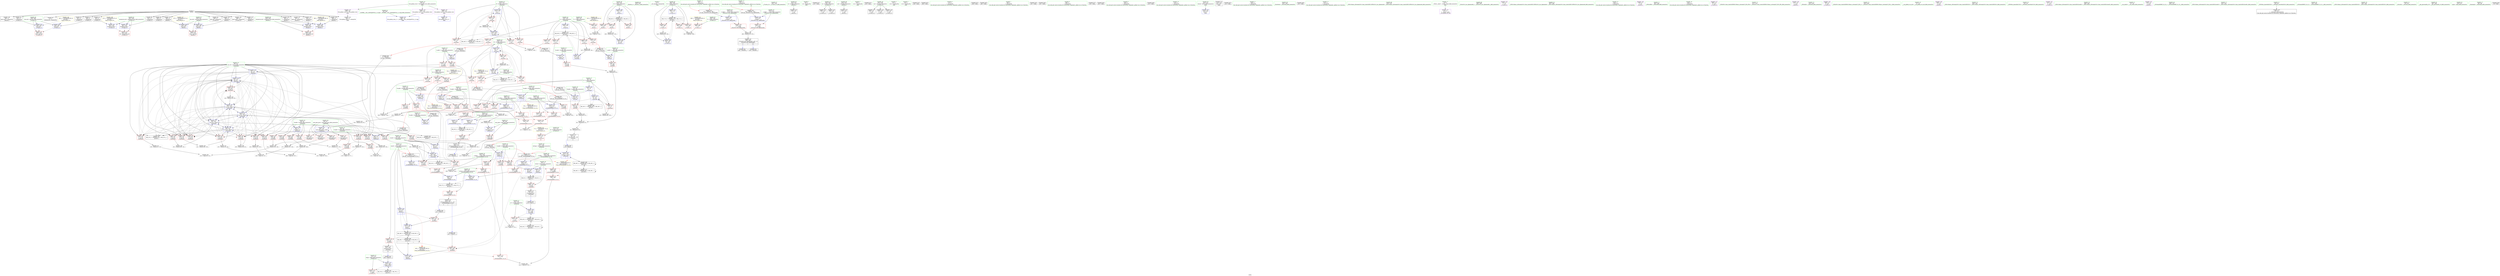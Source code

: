 digraph "SVFG" {
	label="SVFG";

	Node0x55871143f320 [shape=record,color=grey,label="{NodeID: 0\nNullPtr}"];
	Node0x55871143f320 -> Node0x55871145df60[style=solid];
	Node0x55871143f320 -> Node0x55871145e060[style=solid];
	Node0x55871143f320 -> Node0x55871145e130[style=solid];
	Node0x55871143f320 -> Node0x55871145e200[style=solid];
	Node0x55871143f320 -> Node0x55871145a820[style=solid];
	Node0x55871143f320 -> Node0x55871145a8f0[style=solid];
	Node0x55871143f320 -> Node0x55871145a9c0[style=solid];
	Node0x55871143f320 -> Node0x55871145aa90[style=solid];
	Node0x55871143f320 -> Node0x55871145ab60[style=solid];
	Node0x55871143f320 -> Node0x55871145ac30[style=solid];
	Node0x55871143f320 -> Node0x55871145ad00[style=solid];
	Node0x55871143f320 -> Node0x55871145add0[style=solid];
	Node0x55871143f320 -> Node0x55871145aea0[style=solid];
	Node0x55871143f320 -> Node0x55871145af70[style=solid];
	Node0x55871143f320 -> Node0x55871145b040[style=solid];
	Node0x55871143f320 -> Node0x55871145b110[style=solid];
	Node0x55871143f320 -> Node0x55871145b1e0[style=solid];
	Node0x55871143f320 -> Node0x558711468340[style=solid];
	Node0x558711476370 [shape=record,color=grey,label="{NodeID: 443\n106 = Binary(104, 63, )\n}"];
	Node0x558711476370 -> Node0x558711468ac0[style=solid];
	Node0x55871146a730 [shape=record,color=blue,label="{NodeID: 277\n330\<--347\nretval\<--\n_ZSt3minIiERKT_S2_S2_\n}"];
	Node0x55871146a730 -> Node0x558711487c40[style=dashed];
	Node0x55871145e470 [shape=record,color=red,label="{NodeID: 194\n286\<--223\n\<--W\n_Z5solveiii\n}"];
	Node0x55871145e470 -> Node0x5587114746f0[style=solid];
	Node0x55871145b480 [shape=record,color=black,label="{NodeID: 111\n70\<--203\n_Z4areaiiiii_ret\<--\n_Z4areaiiiii\n|{<s0>5}}"];
	Node0x55871145b480:s0 -> Node0x5587114b8a50[style=solid,color=blue];
	Node0x5587114597b0 [shape=record,color=green,label="{NodeID: 28\n76\<--77\nretval\<--retval_field_insensitive\n_Z4areaiiiii\n}"];
	Node0x5587114597b0 -> Node0x558711461680[style=solid];
	Node0x5587114597b0 -> Node0x558711468b90[style=solid];
	Node0x5587114597b0 -> Node0x558711469550[style=solid];
	Node0x5587114b8a50 [shape=record,color=black,label="{NodeID: 637\n270 = PHI(70, )\n}"];
	Node0x5587114b8a50 -> Node0x558711469ca0[style=solid];
	Node0x55871148a530 [shape=record,color=black,label="{NodeID: 471\nMR_93V_3 = PHI(MR_93V_4, MR_93V_2, )\npts\{533 \}\n}"];
	Node0x55871148a530 -> Node0x558711460010[style=dashed];
	Node0x55871148a530 -> Node0x5587114600e0[style=dashed];
	Node0x55871148a530 -> Node0x5587114601b0[style=dashed];
	Node0x55871148a530 -> Node0x55871146b0f0[style=dashed];
	Node0x55871145fb30 [shape=record,color=red,label="{NodeID: 222\n420\<--373\n\<--temp\n_Z7solve_Cv\n}"];
	Node0x558711461680 [shape=record,color=red,label="{NodeID: 139\n203\<--76\n\<--retval\n_Z4areaiiiii\n}"];
	Node0x558711461680 -> Node0x55871145b480[style=solid];
	Node0x55871145bf20 [shape=record,color=green,label="{NodeID: 56\n334\<--335\n__b.addr\<--__b.addr_field_insensitive\n_ZSt3minIiERKT_S2_S2_\n}"];
	Node0x55871145bf20 -> Node0x55871145f0a0[style=solid];
	Node0x55871145bf20 -> Node0x55871145f170[style=solid];
	Node0x55871145bf20 -> Node0x55871146a590[style=solid];
	Node0x558711487930 [shape=record,color=black,label="{NodeID: 499\nMR_26V_2 = PHI(MR_26V_4, MR_26V_1, )\npts\{95 \}\n}"];
	Node0x558711473af0 [shape=record,color=grey,label="{NodeID: 416\n62 = Binary(63, 61, )\n}"];
	Node0x558711473af0 -> Node0x558711474b70[style=solid];
	Node0x558711469140 [shape=record,color=blue,label="{NodeID: 250\n90\<--170\ncurr_H\<--\n_Z4areaiiiii\n}"];
	Node0x558711469140 -> Node0x5587114622b0[style=dashed];
	Node0x558711469140 -> Node0x558711462380[style=dashed];
	Node0x558711469140 -> Node0x558711462450[style=dashed];
	Node0x558711469140 -> Node0x558711462520[style=dashed];
	Node0x558711469140 -> Node0x5587114625f0[style=dashed];
	Node0x558711469140 -> Node0x5587114626c0[style=dashed];
	Node0x558711469140 -> Node0x558711462790[style=dashed];
	Node0x558711469140 -> Node0x558711462860[style=dashed];
	Node0x558711469140 -> Node0x558711462930[style=dashed];
	Node0x558711469140 -> Node0x558711462a00[style=dashed];
	Node0x558711469140 -> Node0x558711462ad0[style=dashed];
	Node0x558711469140 -> Node0x558711462ba0[style=dashed];
	Node0x558711469140 -> Node0x558711468fa0[style=dashed];
	Node0x558711469140 -> Node0x558711469070[style=dashed];
	Node0x558711469140 -> Node0x558711469140[style=dashed];
	Node0x558711469140 -> Node0x558711469210[style=dashed];
	Node0x558711469140 -> Node0x5587114692e0[style=dashed];
	Node0x558711469140 -> Node0x558711492730[style=dashed];
	Node0x558711462d40 [shape=record,color=red,label="{NodeID: 167\n200\<--92\n\<--result\n_Z4areaiiiii\n}"];
	Node0x558711462d40 -> Node0x558711469550[style=solid];
	Node0x55871145d880 [shape=record,color=green,label="{NodeID: 84\n519\<--520\n_Z6solve_v\<--_Z6solve_v_field_insensitive\n}"];
	Node0x55871143fcb0 [shape=record,color=green,label="{NodeID: 1\n7\<--1\n__dso_handle\<--dummyObj\nGlob }"];
	Node0x5587114b3ac0 [shape=record,color=black,label="{NodeID: 610\n208 = PHI(403, )\n0th arg _Z5solveiii }"];
	Node0x5587114b3ac0 -> Node0x558711469620[style=solid];
	Node0x558711498100 [shape=record,color=yellow,style=double,label="{NodeID: 527\n87V_1 = ENCHI(MR_87V_0)\npts\{527 \}\nFun[_Z6solve_v]}"];
	Node0x558711498100 -> Node0x55871146b1c0[style=dashed];
	Node0x558711498100 -> Node0x55871146b360[style=dashed];
	Node0x5587114764f0 [shape=record,color=grey,label="{NodeID: 444\n167 = Binary(165, 166, )\n}"];
	Node0x5587114764f0 -> Node0x558711477e70[style=solid];
	Node0x55871146a800 [shape=record,color=blue,label="{NodeID: 278\n365\<--105\ntt\<--\n_Z7solve_Cv\n}"];
	Node0x55871146a800 -> Node0x558711488c30[style=dashed];
	Node0x55871145e540 [shape=record,color=red,label="{NodeID: 195\n272\<--225\n\<--ar\n_Z5solveiii\n}"];
	Node0x55871145e540 -> Node0x558711476f70[style=solid];
	Node0x55871145b550 [shape=record,color=black,label="{NodeID: 112\n207\<--300\n_Z5solveiii_ret\<--\n_Z5solveiii\n|{<s0>15}}"];
	Node0x55871145b550:s0 -> Node0x5587114b8840[style=solid,color=blue];
	Node0x558711459880 [shape=record,color=green,label="{NodeID: 29\n78\<--79\nL.addr\<--L.addr_field_insensitive\n_Z4areaiiiii\n}"];
	Node0x558711459880 -> Node0x558711461750[style=solid];
	Node0x558711459880 -> Node0x558711461820[style=solid];
	Node0x558711459880 -> Node0x5587114686b0[style=solid];
	Node0x5587114b8bc0 [shape=record,color=black,label="{NodeID: 638\n241 = PHI(327, )\n}"];
	Node0x5587114b8bc0 -> Node0x55871145e6e0[style=solid];
	Node0x558711499aa0 [shape=record,color=yellow,style=double,label="{NodeID: 555\n63V_1 = ENCHI(MR_63V_0)\npts\{216 228 \}\nFun[_ZSt3minIiERKT_S2_S2_]}"];
	Node0x558711499aa0 -> Node0x55871145f240[style=dashed];
	Node0x55871148aa30 [shape=record,color=black,label="{NodeID: 472\nMR_36V_5 = PHI(MR_36V_6, MR_36V_4, )\npts\{218 \}\n}"];
	Node0x55871148aa30 -> Node0x5587114638a0[style=dashed];
	Node0x55871148aa30 -> Node0x55871148aa30[style=dashed];
	Node0x55871148aa30 -> Node0x55871148f030[style=dashed];
	Node0x55871145fc00 [shape=record,color=red,label="{NodeID: 223\n478\<--472\n\<--__a.addr\n_ZStorSt13_Ios_OpenmodeS_\n}"];
	Node0x55871145fc00 -> Node0x558711474570[style=solid];
	Node0x558711461750 [shape=record,color=red,label="{NodeID: 140\n108\<--78\n\<--L.addr\n_Z4areaiiiii\n}"];
	Node0x558711461750 -> Node0x5587114773f0[style=solid];
	Node0x55871145bff0 [shape=record,color=green,label="{NodeID: 57\n352\<--353\n_Z7solve_Cv\<--_Z7solve_Cv_field_insensitive\n}"];
	Node0x558711487a20 [shape=record,color=black,label="{NodeID: 500\nMR_28V_2 = PHI(MR_28V_3, MR_28V_1, )\npts\{97 \}\n}"];
	Node0x558711473c70 [shape=record,color=grey,label="{NodeID: 417\n138 = Binary(137, 63, )\n}"];
	Node0x558711473c70 -> Node0x558711476670[style=solid];
	Node0x558711469210 [shape=record,color=blue,label="{NodeID: 251\n90\<--181\ncurr_H\<--sub28\n_Z4areaiiiii\n}"];
	Node0x558711469210 -> Node0x5587114622b0[style=dashed];
	Node0x558711469210 -> Node0x558711462380[style=dashed];
	Node0x558711469210 -> Node0x558711462450[style=dashed];
	Node0x558711469210 -> Node0x558711462520[style=dashed];
	Node0x558711469210 -> Node0x5587114625f0[style=dashed];
	Node0x558711469210 -> Node0x5587114626c0[style=dashed];
	Node0x558711469210 -> Node0x558711462790[style=dashed];
	Node0x558711469210 -> Node0x558711462860[style=dashed];
	Node0x558711469210 -> Node0x558711462930[style=dashed];
	Node0x558711469210 -> Node0x558711462a00[style=dashed];
	Node0x558711469210 -> Node0x558711462ad0[style=dashed];
	Node0x558711469210 -> Node0x558711462ba0[style=dashed];
	Node0x558711469210 -> Node0x558711468fa0[style=dashed];
	Node0x558711469210 -> Node0x558711469070[style=dashed];
	Node0x558711469210 -> Node0x558711469140[style=dashed];
	Node0x558711469210 -> Node0x558711469210[style=dashed];
	Node0x558711469210 -> Node0x5587114692e0[style=dashed];
	Node0x558711469210 -> Node0x558711492730[style=dashed];
	Node0x558711462e10 [shape=record,color=red,label="{NodeID: 168\n123\<--94\n\<--w\n_Z4areaiiiii\n}"];
	Node0x558711462e10 -> Node0x5587114767f0[style=solid];
	Node0x55871145d980 [shape=record,color=green,label="{NodeID: 85\n522\<--523\nin\<--in_field_insensitive\n_Z6solve_v\n}"];
	Node0x55871145d980 -> Node0x558711460820[style=solid];
	Node0x558711450640 [shape=record,color=green,label="{NodeID: 2\n8\<--1\n.str\<--dummyObj\nGlob }"];
	Node0x5587114b5ba0 [shape=record,color=black,label="{NodeID: 611\n421 = PHI()\n}"];
	Node0x558711498210 [shape=record,color=yellow,style=double,label="{NodeID: 528\n89V_1 = ENCHI(MR_89V_0)\npts\{529 \}\nFun[_Z6solve_v]}"];
	Node0x558711498210 -> Node0x55871146b290[style=dashed];
	Node0x558711498210 -> Node0x55871146b430[style=dashed];
	Node0x558711476670 [shape=record,color=grey,label="{NodeID: 445\n142 = cmp(138, 141, )\n}"];
	Node0x55871146a8d0 [shape=record,color=blue,label="{NodeID: 279\n373\<--406\ntemp\<--call12\n_Z7solve_Cv\n}"];
	Node0x55871146a8d0 -> Node0x55871145fb30[style=dashed];
	Node0x55871146a8d0 -> Node0x558711489130[style=dashed];
	Node0x55871145e610 [shape=record,color=red,label="{NodeID: 196\n238\<--235\n\<--call\n_Z5solveiii\n}"];
	Node0x55871145e610 -> Node0x558711477270[style=solid];
	Node0x55871145b620 [shape=record,color=black,label="{NodeID: 113\n302\<--325\n_ZSt3maxIiERKT_S2_S2__ret\<--\n_ZSt3maxIiERKT_S2_S2_\n|{<s0>3}}"];
	Node0x55871145b620:s0 -> Node0x5587114b8610[style=solid,color=blue];
	Node0x558711459950 [shape=record,color=green,label="{NodeID: 30\n80\<--81\nR.addr\<--R.addr_field_insensitive\n_Z4areaiiiii\n}"];
	Node0x558711459950 -> Node0x5587114618f0[style=solid];
	Node0x558711459950 -> Node0x5587114619c0[style=solid];
	Node0x558711459950 -> Node0x558711461a90[style=solid];
	Node0x558711459950 -> Node0x558711461b60[style=solid];
	Node0x558711459950 -> Node0x558711461c30[style=solid];
	Node0x558711459950 -> Node0x558711468780[style=solid];
	Node0x5587114b8d00 [shape=record,color=black,label="{NodeID: 639\n279 = PHI(45, )\n}"];
	Node0x5587114b8d00 -> Node0x558711469d70[style=solid];
	Node0x55871148af30 [shape=record,color=black,label="{NodeID: 473\nMR_38V_3 = PHI(MR_38V_4, MR_38V_2, )\npts\{220 \}\n}"];
	Node0x55871148af30 -> Node0x558711463970[style=dashed];
	Node0x55871148af30 -> Node0x558711463a40[style=dashed];
	Node0x55871148af30 -> Node0x558711463b10[style=dashed];
	Node0x55871148af30 -> Node0x558711463be0[style=dashed];
	Node0x55871148af30 -> Node0x558711463cb0[style=dashed];
	Node0x55871148af30 -> Node0x55871146a0b0[style=dashed];
	Node0x55871145fcd0 [shape=record,color=red,label="{NodeID: 224\n479\<--474\n\<--__b.addr\n_ZStorSt13_Ios_OpenmodeS_\n}"];
	Node0x55871145fcd0 -> Node0x558711474570[style=solid];
	Node0x558711461820 [shape=record,color=red,label="{NodeID: 141\n117\<--78\n\<--L.addr\n_Z4areaiiiii\n}"];
	Node0x558711461820 -> Node0x558711468c60[style=solid];
	Node0x55871145c0f0 [shape=record,color=green,label="{NodeID: 58\n355\<--356\nin\<--in_field_insensitive\n_Z7solve_Cv\n}"];
	Node0x55871145c0f0 -> Node0x5587114602f0[style=solid];
	Node0x55871145c0f0 -> Node0x558711460380[style=solid];
	Node0x558711473df0 [shape=record,color=grey,label="{NodeID: 418\n141 = Binary(139, 140, )\n}"];
	Node0x558711473df0 -> Node0x558711476670[style=solid];
	Node0x5587114692e0 [shape=record,color=blue,label="{NodeID: 252\n90\<--185\ncurr_H\<--sub30\n_Z4areaiiiii\n}"];
	Node0x5587114692e0 -> Node0x5587114622b0[style=dashed];
	Node0x5587114692e0 -> Node0x558711462380[style=dashed];
	Node0x5587114692e0 -> Node0x558711462450[style=dashed];
	Node0x5587114692e0 -> Node0x558711462520[style=dashed];
	Node0x5587114692e0 -> Node0x5587114625f0[style=dashed];
	Node0x5587114692e0 -> Node0x5587114626c0[style=dashed];
	Node0x5587114692e0 -> Node0x558711462790[style=dashed];
	Node0x5587114692e0 -> Node0x558711462860[style=dashed];
	Node0x5587114692e0 -> Node0x558711462930[style=dashed];
	Node0x5587114692e0 -> Node0x558711462a00[style=dashed];
	Node0x5587114692e0 -> Node0x558711462ad0[style=dashed];
	Node0x5587114692e0 -> Node0x558711462ba0[style=dashed];
	Node0x5587114692e0 -> Node0x558711468fa0[style=dashed];
	Node0x5587114692e0 -> Node0x558711469070[style=dashed];
	Node0x5587114692e0 -> Node0x558711469140[style=dashed];
	Node0x5587114692e0 -> Node0x558711469210[style=dashed];
	Node0x5587114692e0 -> Node0x5587114692e0[style=dashed];
	Node0x5587114692e0 -> Node0x558711492730[style=dashed];
	Node0x558711462ee0 [shape=record,color=red,label="{NodeID: 169\n128\<--94\n\<--w\n_Z4areaiiiii\n}"];
	Node0x558711462ee0 -> Node0x5587114740f0[style=solid];
	Node0x55871145da50 [shape=record,color=green,label="{NodeID: 86\n524\<--525\nout\<--out_field_insensitive\n_Z6solve_v\n}"];
	Node0x55871145da50 -> Node0x5587114608f0[style=solid];
	Node0x558711451ae0 [shape=record,color=green,label="{NodeID: 3\n10\<--1\n.str.1\<--dummyObj\nGlob }"];
	Node0x5587114b5c70 [shape=record,color=black,label="{NodeID: 612\n423 = PHI()\n}"];
	Node0x5587114982f0 [shape=record,color=yellow,style=double,label="{NodeID: 529\n91V_1 = ENCHI(MR_91V_0)\npts\{531 \}\nFun[_Z6solve_v]}"];
	Node0x5587114982f0 -> Node0x55871145ff40[style=dashed];
	Node0x5587114767f0 [shape=record,color=grey,label="{NodeID: 446\n125 = cmp(123, 124, )\n}"];
	Node0x55871146a9a0 [shape=record,color=blue,label="{NodeID: 280\n365\<--429\ntt\<--inc\n_Z7solve_Cv\n}"];
	Node0x55871146a9a0 -> Node0x558711488c30[style=dashed];
	Node0x55871145e6e0 [shape=record,color=red,label="{NodeID: 197\n244\<--241\n\<--call1\n_Z5solveiii\n}"];
	Node0x55871145e6e0 -> Node0x558711469960[style=solid];
	Node0x55871145b6f0 [shape=record,color=black,label="{NodeID: 114\n327\<--350\n_ZSt3minIiERKT_S2_S2__ret\<--\n_ZSt3minIiERKT_S2_S2_\n|{<s0>4|<s1>7}}"];
	Node0x55871145b6f0:s0 -> Node0x5587114b8bc0[style=solid,color=blue];
	Node0x55871145b6f0:s1 -> Node0x5587114b8e40[style=solid,color=blue];
	Node0x558711459a20 [shape=record,color=green,label="{NodeID: 31\n82\<--83\nW.addr\<--W.addr_field_insensitive\n_Z4areaiiiii\n}"];
	Node0x558711459a20 -> Node0x558711461d00[style=solid];
	Node0x558711459a20 -> Node0x558711461dd0[style=solid];
	Node0x558711459a20 -> Node0x558711461ea0[style=solid];
	Node0x558711459a20 -> Node0x558711468850[style=solid];
	Node0x5587114b8e40 [shape=record,color=black,label="{NodeID: 640\n281 = PHI(327, )\n}"];
	Node0x5587114b8e40 -> Node0x55871145e7b0[style=solid];
	Node0x55871148b430 [shape=record,color=black,label="{NodeID: 474\nMR_40V_2 = PHI(MR_40V_4, MR_40V_1, )\npts\{222 \}\n}"];
	Node0x55871148b430 -> Node0x558711469b00[style=dashed];
	Node0x55871145fda0 [shape=record,color=red,label="{NodeID: 225\n579\<--526\nexn\<--exn.slot\n_Z6solve_v\n}"];
	Node0x5587114618f0 [shape=record,color=red,label="{NodeID: 142\n109\<--80\n\<--R.addr\n_Z4areaiiiii\n}"];
	Node0x5587114618f0 -> Node0x558711475470[style=solid];
	Node0x55871145c1c0 [shape=record,color=green,label="{NodeID: 59\n357\<--358\nout\<--out_field_insensitive\n_Z7solve_Cv\n}"];
	Node0x55871145c1c0 -> Node0x558711460410[style=solid];
	Node0x55871145c1c0 -> Node0x5587114604e0[style=solid];
	Node0x55871145c1c0 -> Node0x5587114605b0[style=solid];
	Node0x558711473f70 [shape=record,color=grey,label="{NodeID: 419\n130 = Binary(129, 63, )\n}"];
	Node0x558711473f70 -> Node0x558711468ed0[style=solid];
	Node0x5587114693b0 [shape=record,color=blue,label="{NodeID: 253\n92\<--193\nresult\<--add35\n_Z4areaiiiii\n}"];
	Node0x5587114693b0 -> Node0x558711462c70[style=dashed];
	Node0x5587114693b0 -> Node0x558711462d40[style=dashed];
	Node0x5587114693b0 -> Node0x5587114693b0[style=dashed];
	Node0x5587114693b0 -> Node0x558711487430[style=dashed];
	Node0x558711462fb0 [shape=record,color=red,label="{NodeID: 170\n196\<--94\n\<--w\n_Z4areaiiiii\n}"];
	Node0x558711462fb0 -> Node0x5587114761f0[style=solid];
	Node0x55871145db20 [shape=record,color=green,label="{NodeID: 87\n526\<--527\nexn.slot\<--exn.slot_field_insensitive\n_Z6solve_v\n}"];
	Node0x55871145db20 -> Node0x55871145fda0[style=solid];
	Node0x55871145db20 -> Node0x55871146b1c0[style=solid];
	Node0x55871145db20 -> Node0x55871146b360[style=solid];
	Node0x558711458780 [shape=record,color=green,label="{NodeID: 4\n12\<--1\n.str.2\<--dummyObj\nGlob }"];
	Node0x5587114b5d40 [shape=record,color=black,label="{NodeID: 613\n536 = PHI(469, )\n}"];
	Node0x558711476970 [shape=record,color=grey,label="{NodeID: 447\n317 = cmp(314, 316, )\n}"];
	Node0x55871146aa70 [shape=record,color=blue,label="{NodeID: 281\n359\<--433\nexn.slot\<--\n_Z7solve_Cv\n}"];
	Node0x55871146aa70 -> Node0x55871145f3e0[style=dashed];
	Node0x55871145e7b0 [shape=record,color=red,label="{NodeID: 198\n282\<--281\n\<--call13\n_Z5solveiii\n}"];
	Node0x55871145e7b0 -> Node0x558711469e40[style=solid];
	Node0x5587114602f0 [shape=record,color=black,label="{NodeID: 115\n389\<--355\n\<--in\n_Z7solve_Cv\n}"];
	Node0x558711459af0 [shape=record,color=green,label="{NodeID: 32\n84\<--85\nN.addr\<--N.addr_field_insensitive\n_Z4areaiiiii\n}"];
	Node0x558711459af0 -> Node0x558711461f70[style=solid];
	Node0x558711459af0 -> Node0x558711462040[style=solid];
	Node0x558711459af0 -> Node0x558711468920[style=solid];
	Node0x5587114b8f80 [shape=record,color=black,label="{NodeID: 641\n380 = PHI(469, )\n}"];
	Node0x55871148b930 [shape=record,color=black,label="{NodeID: 475\nMR_42V_2 = PHI(MR_42V_3, MR_42V_1, )\npts\{224 \}\n}"];
	Node0x55871148b930 -> Node0x558711469bd0[style=dashed];
	Node0x55871148b930 -> Node0x55871148b930[style=dashed];
	Node0x55871145fe70 [shape=record,color=red,label="{NodeID: 226\n580\<--528\nsel\<--ehselector.slot\n_Z6solve_v\n}"];
	Node0x5587114619c0 [shape=record,color=red,label="{NodeID: 143\n139\<--80\n\<--R.addr\n_Z4areaiiiii\n}"];
	Node0x5587114619c0 -> Node0x558711473df0[style=solid];
	Node0x55871145c290 [shape=record,color=green,label="{NodeID: 60\n359\<--360\nexn.slot\<--exn.slot_field_insensitive\n_Z7solve_Cv\n}"];
	Node0x55871145c290 -> Node0x55871145f3e0[style=solid];
	Node0x55871145c290 -> Node0x55871146aa70[style=solid];
	Node0x55871145c290 -> Node0x55871146ac10[style=solid];
	Node0x5587114740f0 [shape=record,color=grey,label="{NodeID: 420\n129 = Binary(127, 128, )\n}"];
	Node0x5587114740f0 -> Node0x558711473f70[style=solid];
	Node0x558711469480 [shape=record,color=blue,label="{NodeID: 254\n94\<--197\nw\<--inc\n_Z4areaiiiii\n}"];
	Node0x558711469480 -> Node0x558711462e10[style=dashed];
	Node0x558711469480 -> Node0x558711462ee0[style=dashed];
	Node0x558711469480 -> Node0x558711462fb0[style=dashed];
	Node0x558711469480 -> Node0x558711469480[style=dashed];
	Node0x558711469480 -> Node0x558711487930[style=dashed];
	Node0x558711463080 [shape=record,color=red,label="{NodeID: 171\n140\<--96\n\<--max_gain_poss\n_Z4areaiiiii\n}"];
	Node0x558711463080 -> Node0x558711473df0[style=solid];
	Node0x55871145dbf0 [shape=record,color=green,label="{NodeID: 88\n528\<--529\nehselector.slot\<--ehselector.slot_field_insensitive\n_Z6solve_v\n}"];
	Node0x55871145dbf0 -> Node0x55871145fe70[style=solid];
	Node0x55871145dbf0 -> Node0x55871146b290[style=solid];
	Node0x55871145dbf0 -> Node0x55871146b430[style=solid];
	Node0x558711458810 [shape=record,color=green,label="{NodeID: 5\n14\<--1\n.str.3\<--dummyObj\nGlob }"];
	Node0x5587114b5ea0 [shape=record,color=black,label="{NodeID: 614\n540 = PHI()\n}"];
	Node0x558711476af0 [shape=record,color=grey,label="{NodeID: 448\n545 = cmp(543, 544, )\n}"];
	Node0x55871146ab40 [shape=record,color=blue,label="{NodeID: 282\n361\<--435\nehselector.slot\<--\n_Z7solve_Cv\n}"];
	Node0x55871146ab40 -> Node0x55871145f4b0[style=dashed];
	Node0x55871145e880 [shape=record,color=red,label="{NodeID: 199\n325\<--305\n\<--retval\n_ZSt3maxIiERKT_S2_S2_\n}"];
	Node0x55871145e880 -> Node0x55871145b620[style=solid];
	Node0x558711460380 [shape=record,color=black,label="{NodeID: 116\n399\<--355\n\<--in\n_Z7solve_Cv\n}"];
	Node0x558711459bc0 [shape=record,color=green,label="{NodeID: 33\n86\<--87\nM.addr\<--M.addr_field_insensitive\n_Z4areaiiiii\n}"];
	Node0x558711459bc0 -> Node0x5587114689f0[style=solid];
	Node0x5587114b90c0 [shape=record,color=black,label="{NodeID: 642\n390 = PHI()\n}"];
	Node0x55871148be30 [shape=record,color=black,label="{NodeID: 476\nMR_44V_2 = PHI(MR_44V_3, MR_44V_1, )\npts\{226 \}\n}"];
	Node0x55871148be30 -> Node0x55871148be30[style=dashed];
	Node0x55871148be30 -> Node0x55871148fa30[style=dashed];
	Node0x55871145ff40 [shape=record,color=red,label="{NodeID: 227\n544\<--530\n\<--T\n_Z6solve_v\n}"];
	Node0x55871145ff40 -> Node0x558711476af0[style=solid];
	Node0x558711461a90 [shape=record,color=red,label="{NodeID: 144\n155\<--80\n\<--R.addr\n_Z4areaiiiii\n}"];
	Node0x558711461a90 -> Node0x5587114755f0[style=solid];
	Node0x55871145c360 [shape=record,color=green,label="{NodeID: 61\n361\<--362\nehselector.slot\<--ehselector.slot_field_insensitive\n_Z7solve_Cv\n}"];
	Node0x55871145c360 -> Node0x55871145f4b0[style=solid];
	Node0x55871145c360 -> Node0x55871146ab40[style=solid];
	Node0x55871145c360 -> Node0x55871146ace0[style=solid];
	Node0x558711474270 [shape=record,color=grey,label="{NodeID: 421\n133 = Binary(132, 63, )\n}"];
	Node0x558711474270 -> Node0x558711476c70[style=solid];
	Node0x558711469550 [shape=record,color=blue,label="{NodeID: 255\n76\<--200\nretval\<--\n_Z4areaiiiii\n}"];
	Node0x558711469550 -> Node0x558711492230[style=dashed];
	Node0x558711463150 [shape=record,color=red,label="{NodeID: 172\n156\<--96\n\<--max_gain_poss\n_Z4areaiiiii\n}"];
	Node0x558711463150 -> Node0x5587114755f0[style=solid];
	Node0x55871145dcc0 [shape=record,color=green,label="{NodeID: 89\n530\<--531\nT\<--T_field_insensitive\n_Z6solve_v\n}"];
	Node0x55871145dcc0 -> Node0x55871145ff40[style=solid];
	Node0x5587114588a0 [shape=record,color=green,label="{NodeID: 6\n17\<--1\n\<--dummyObj\nCan only get source location for instruction, argument, global var or function.}"];
	Node0x5587114b5f70 [shape=record,color=black,label="{NodeID: 615\n549 = PHI()\n}"];
	Node0x558711476c70 [shape=record,color=grey,label="{NodeID: 449\n135 = cmp(133, 134, )\n}"];
	Node0x55871146ac10 [shape=record,color=blue,label="{NodeID: 283\n359\<--439\nexn.slot\<--\n_Z7solve_Cv\n}"];
	Node0x55871146ac10 -> Node0x55871145f3e0[style=dashed];
	Node0x55871145e950 [shape=record,color=red,label="{NodeID: 200\n313\<--307\n\<--__a.addr\n_ZSt3maxIiERKT_S2_S2_\n}"];
	Node0x55871145e950 -> Node0x55871145ec90[style=solid];
	Node0x558711460410 [shape=record,color=black,label="{NodeID: 117\n408\<--357\n\<--out\n_Z7solve_Cv\n}"];
	Node0x558711459c90 [shape=record,color=green,label="{NodeID: 34\n88\<--89\nmax_gain\<--max_gain_field_insensitive\n_Z4areaiiiii\n}"];
	Node0x558711459c90 -> Node0x558711462110[style=solid];
	Node0x558711459c90 -> Node0x558711468ac0[style=solid];
	Node0x5587114b9190 [shape=record,color=black,label="{NodeID: 643\n400 = PHI()\n}"];
	Node0x55871148c330 [shape=record,color=black,label="{NodeID: 477\nMR_46V_2 = PHI(MR_46V_3, MR_46V_1, )\npts\{228 \}\n}"];
	Node0x55871148c330 -> Node0x55871148c330[style=dashed];
	Node0x55871148c330 -> Node0x55871148ff30[style=dashed];
	Node0x558711460010 [shape=record,color=red,label="{NodeID: 228\n543\<--532\n\<--tt\n_Z6solve_v\n}"];
	Node0x558711460010 -> Node0x558711476af0[style=solid];
	Node0x558711461b60 [shape=record,color=red,label="{NodeID: 145\n165\<--80\n\<--R.addr\n_Z4areaiiiii\n}"];
	Node0x558711461b60 -> Node0x5587114764f0[style=solid];
	Node0x55871145c430 [shape=record,color=green,label="{NodeID: 62\n363\<--364\nT\<--T_field_insensitive\n_Z7solve_Cv\n}"];
	Node0x55871145c430 -> Node0x55871145f580[style=solid];
	Node0x5587114743f0 [shape=record,color=grey,label="{NodeID: 422\n60 = Binary(58, 59, )\n}"];
	Node0x5587114743f0 -> Node0x558711474b70[style=solid];
	Node0x558711469620 [shape=record,color=blue,label="{NodeID: 256\n211\<--208\nN.addr\<--N\n_Z5solveiii\n|{|<s3>3}}"];
	Node0x558711469620 -> Node0x5587114633c0[style=dashed];
	Node0x558711469620 -> Node0x558711463490[style=dashed];
	Node0x558711469620 -> Node0x55871145e610[style=dashed];
	Node0x558711469620:s3 -> Node0x558711499260[style=dashed,color=red];
	Node0x558711463220 [shape=record,color=red,label="{NodeID: 173\n166\<--96\n\<--max_gain_poss\n_Z4areaiiiii\n}"];
	Node0x558711463220 -> Node0x5587114764f0[style=solid];
	Node0x55871145dd90 [shape=record,color=green,label="{NodeID: 90\n532\<--533\ntt\<--tt_field_insensitive\n_Z6solve_v\n}"];
	Node0x55871145dd90 -> Node0x558711460010[style=solid];
	Node0x55871145dd90 -> Node0x5587114600e0[style=solid];
	Node0x55871145dd90 -> Node0x5587114601b0[style=solid];
	Node0x55871145dd90 -> Node0x55871146b020[style=solid];
	Node0x55871145dd90 -> Node0x55871146b0f0[style=solid];
	Node0x558711458930 [shape=record,color=green,label="{NodeID: 7\n63\<--1\n\<--dummyObj\nCan only get source location for instruction, argument, global var or function.}"];
	Node0x5587114b6040 [shape=record,color=black,label="{NodeID: 616\n551 = PHI()\n}"];
	Node0x558711476df0 [shape=record,color=grey,label="{NodeID: 450\n397 = cmp(395, 396, )\n}"];
	Node0x55871146ace0 [shape=record,color=blue,label="{NodeID: 284\n361\<--441\nehselector.slot\<--\n_Z7solve_Cv\n}"];
	Node0x55871146ace0 -> Node0x55871145f4b0[style=dashed];
	Node0x55871145ea20 [shape=record,color=red,label="{NodeID: 201\n322\<--307\n\<--__a.addr\n_ZSt3maxIiERKT_S2_S2_\n}"];
	Node0x55871145ea20 -> Node0x55871146a3f0[style=solid];
	Node0x5587114604e0 [shape=record,color=black,label="{NodeID: 118\n419\<--357\n\<--out\n_Z7solve_Cv\n}"];
	Node0x558711459d60 [shape=record,color=green,label="{NodeID: 35\n90\<--91\ncurr_H\<--curr_H_field_insensitive\n_Z4areaiiiii\n}"];
	Node0x558711459d60 -> Node0x5587114621e0[style=solid];
	Node0x558711459d60 -> Node0x5587114622b0[style=solid];
	Node0x558711459d60 -> Node0x558711462380[style=solid];
	Node0x558711459d60 -> Node0x558711462450[style=solid];
	Node0x558711459d60 -> Node0x558711462520[style=solid];
	Node0x558711459d60 -> Node0x5587114625f0[style=solid];
	Node0x558711459d60 -> Node0x5587114626c0[style=solid];
	Node0x558711459d60 -> Node0x558711462790[style=solid];
	Node0x558711459d60 -> Node0x558711462860[style=solid];
	Node0x558711459d60 -> Node0x558711462930[style=solid];
	Node0x558711459d60 -> Node0x558711462a00[style=solid];
	Node0x558711459d60 -> Node0x558711462ad0[style=solid];
	Node0x558711459d60 -> Node0x558711462ba0[style=solid];
	Node0x558711459d60 -> Node0x558711468c60[style=solid];
	Node0x558711459d60 -> Node0x558711468fa0[style=solid];
	Node0x558711459d60 -> Node0x558711469070[style=solid];
	Node0x558711459d60 -> Node0x558711469140[style=solid];
	Node0x558711459d60 -> Node0x558711469210[style=solid];
	Node0x558711459d60 -> Node0x5587114692e0[style=solid];
	Node0x5587114b9260 [shape=record,color=black,label="{NodeID: 644\n401 = PHI()\n}"];
	Node0x5587114600e0 [shape=record,color=red,label="{NodeID: 229\n550\<--532\n\<--tt\n_Z6solve_v\n}"];
	Node0x558711461c30 [shape=record,color=red,label="{NodeID: 146\n175\<--80\n\<--R.addr\n_Z4areaiiiii\n}"];
	Node0x558711461c30 -> Node0x558711475a70[style=solid];
	Node0x55871145c500 [shape=record,color=green,label="{NodeID: 63\n365\<--366\ntt\<--tt_field_insensitive\n_Z7solve_Cv\n}"];
	Node0x55871145c500 -> Node0x55871145f650[style=solid];
	Node0x55871145c500 -> Node0x55871145f720[style=solid];
	Node0x55871145c500 -> Node0x55871145f7f0[style=solid];
	Node0x55871145c500 -> Node0x55871146a800[style=solid];
	Node0x55871145c500 -> Node0x55871146a9a0[style=solid];
	Node0x558711474570 [shape=record,color=grey,label="{NodeID: 423\n480 = Binary(478, 479, )\n}"];
	Node0x558711474570 -> Node0x558711460680[style=solid];
	Node0x5587114696f0 [shape=record,color=blue,label="{NodeID: 257\n213\<--209\nM.addr\<--M\n_Z5solveiii\n|{|<s3>3}}"];
	Node0x5587114696f0 -> Node0x558711463560[style=dashed];
	Node0x5587114696f0 -> Node0x558711463630[style=dashed];
	Node0x5587114696f0 -> Node0x55871145e610[style=dashed];
	Node0x5587114696f0:s3 -> Node0x558711499150[style=dashed,color=red];
	Node0x5587114632f0 [shape=record,color=red,label="{NodeID: 174\n176\<--96\n\<--max_gain_poss\n_Z4areaiiiii\n}"];
	Node0x5587114632f0 -> Node0x558711475a70[style=solid];
	Node0x55871145de60 [shape=record,color=green,label="{NodeID: 91\n18\<--584\n_GLOBAL__sub_I_decltypeNULL_2_0.cpp\<--_GLOBAL__sub_I_decltypeNULL_2_0.cpp_field_insensitive\n}"];
	Node0x55871145de60 -> Node0x558711468240[style=solid];
	Node0x5587114589c0 [shape=record,color=green,label="{NodeID: 8\n66\<--1\n\<--dummyObj\nCan only get source location for instruction, argument, global var or function.}"];
	Node0x5587114b6110 [shape=record,color=black,label="{NodeID: 617\n553 = PHI()\n}"];
	Node0x558711476f70 [shape=record,color=grey,label="{NodeID: 451\n274 = cmp(272, 273, )\n}"];
	Node0x55871146adb0 [shape=record,color=blue,label="{NodeID: 285\n472\<--470\n__a.addr\<--__a\n_ZStorSt13_Ios_OpenmodeS_\n}"];
	Node0x55871146adb0 -> Node0x55871145fc00[style=dashed];
	Node0x55871145eaf0 [shape=record,color=red,label="{NodeID: 202\n315\<--309\n\<--__b.addr\n_ZSt3maxIiERKT_S2_S2_\n}"];
	Node0x55871145eaf0 -> Node0x55871145ed60[style=solid];
	Node0x5587114605b0 [shape=record,color=black,label="{NodeID: 119\n422\<--357\n\<--out\n_Z7solve_Cv\n}"];
	Node0x558711459e30 [shape=record,color=green,label="{NodeID: 36\n92\<--93\nresult\<--result_field_insensitive\n_Z4areaiiiii\n}"];
	Node0x558711459e30 -> Node0x558711462c70[style=solid];
	Node0x558711459e30 -> Node0x558711462d40[style=solid];
	Node0x558711459e30 -> Node0x558711468d30[style=solid];
	Node0x558711459e30 -> Node0x5587114693b0[style=solid];
	Node0x5587114b9330 [shape=record,color=black,label="{NodeID: 645\n402 = PHI()\n}"];
	Node0x5587114601b0 [shape=record,color=red,label="{NodeID: 230\n555\<--532\n\<--tt\n_Z6solve_v\n}"];
	Node0x5587114601b0 -> Node0x5587114660a0[style=solid];
	Node0x558711461d00 [shape=record,color=red,label="{NodeID: 147\n103\<--82\n\<--W.addr\n_Z4areaiiiii\n}"];
	Node0x558711461d00 -> Node0x558711475ef0[style=solid];
	Node0x55871145c5d0 [shape=record,color=green,label="{NodeID: 64\n367\<--368\nN\<--N_field_insensitive\n_Z7solve_Cv\n}"];
	Node0x55871145c5d0 -> Node0x55871145f8c0[style=solid];
	Node0x5587114746f0 [shape=record,color=grey,label="{NodeID: 424\n287 = Binary(286, 105, )\n}"];
	Node0x5587114746f0 -> Node0x558711469f10[style=solid];
	Node0x5587114697c0 [shape=record,color=blue,label="{NodeID: 258\n215\<--210\nK.addr\<--K\n_Z5solveiii\n|{|<s4>4}}"];
	Node0x5587114697c0 -> Node0x558711463700[style=dashed];
	Node0x5587114697c0 -> Node0x5587114637d0[style=dashed];
	Node0x5587114697c0 -> Node0x55871145e6e0[style=dashed];
	Node0x5587114697c0 -> Node0x55871145e7b0[style=dashed];
	Node0x5587114697c0:s4 -> Node0x558711499aa0[style=dashed,color=red];
	Node0x5587114633c0 [shape=record,color=red,label="{NodeID: 175\n250\<--211\n\<--N.addr\n_Z5solveiii\n}"];
	Node0x5587114633c0 -> Node0x5587114779f0[style=solid];
	Node0x55871145df60 [shape=record,color=black,label="{NodeID: 92\n2\<--3\ndummyVal\<--dummyVal\n}"];
	Node0x558711458a50 [shape=record,color=green,label="{NodeID: 9\n105\<--1\n\<--dummyObj\nCan only get source location for instruction, argument, global var or function.}"];
	Node0x5587114b61e0 [shape=record,color=black,label="{NodeID: 618\n209 = PHI(404, )\n1st arg _Z5solveiii }"];
	Node0x5587114b61e0 -> Node0x5587114696f0[style=solid];
	Node0x5587114770f0 [shape=record,color=grey,label="{NodeID: 452\n151 = cmp(149, 150, )\n}"];
	Node0x55871146ae80 [shape=record,color=blue,label="{NodeID: 286\n474\<--471\n__b.addr\<--__b\n_ZStorSt13_Ios_OpenmodeS_\n}"];
	Node0x55871146ae80 -> Node0x55871145fcd0[style=dashed];
	Node0x55871145ebc0 [shape=record,color=red,label="{NodeID: 203\n319\<--309\n\<--__b.addr\n_ZSt3maxIiERKT_S2_S2_\n}"];
	Node0x55871145ebc0 -> Node0x55871146a320[style=solid];
	Node0x558711460680 [shape=record,color=black,label="{NodeID: 120\n469\<--480\n_ZStorSt13_Ios_OpenmodeS__ret\<--or\n_ZStorSt13_Ios_OpenmodeS_\n|{<s0>9|<s1>29}}"];
	Node0x558711460680:s0 -> Node0x5587114b8f80[style=solid,color=blue];
	Node0x558711460680:s1 -> Node0x5587114b5d40[style=solid,color=blue];
	Node0x558711459f00 [shape=record,color=green,label="{NodeID: 37\n94\<--95\nw\<--w_field_insensitive\n_Z4areaiiiii\n}"];
	Node0x558711459f00 -> Node0x558711462e10[style=solid];
	Node0x558711459f00 -> Node0x558711462ee0[style=solid];
	Node0x558711459f00 -> Node0x558711462fb0[style=solid];
	Node0x558711459f00 -> Node0x558711468e00[style=solid];
	Node0x558711459f00 -> Node0x558711469480[style=solid];
	Node0x5587114b9400 [shape=record,color=black,label="{NodeID: 646\n410 = PHI()\n}"];
	Node0x5587114681b0 [shape=record,color=blue,label="{NodeID: 231\n588\<--17\nllvm.global_ctors_0\<--\nGlob }"];
	Node0x558711461dd0 [shape=record,color=red,label="{NodeID: 148\n124\<--82\n\<--W.addr\n_Z4areaiiiii\n}"];
	Node0x558711461dd0 -> Node0x5587114767f0[style=solid];
	Node0x55871145c6a0 [shape=record,color=green,label="{NodeID: 65\n369\<--370\nM\<--M_field_insensitive\n_Z7solve_Cv\n}"];
	Node0x55871145c6a0 -> Node0x55871145f990[style=solid];
	Node0x558710fc69d0 [shape=record,color=yellow,style=double,label="{NodeID: 508\n65V_1 = ENCHI(MR_65V_0)\npts\{360 \}\nFun[_Z7solve_Cv]}"];
	Node0x558710fc69d0 -> Node0x55871146aa70[style=dashed];
	Node0x558710fc69d0 -> Node0x55871146ac10[style=dashed];
	Node0x558711474870 [shape=record,color=grey,label="{NodeID: 425\n429 = Binary(428, 105, )\n}"];
	Node0x558711474870 -> Node0x55871146a9a0[style=solid];
	Node0x558711469890 [shape=record,color=blue,label="{NodeID: 259\n217\<--233\nresult\<--\n_Z5solveiii\n|{|<s3>4}}"];
	Node0x558711469890 -> Node0x55871145e6e0[style=dashed];
	Node0x558711469890 -> Node0x558711469960[style=dashed];
	Node0x558711469890 -> Node0x55871148aa30[style=dashed];
	Node0x558711469890:s3 -> Node0x5587114996f0[style=dashed,color=red];
	Node0x558711463490 [shape=record,color=red,label="{NodeID: 176\n268\<--211\n\<--N.addr\n_Z5solveiii\n|{<s0>5}}"];
	Node0x558711463490:s0 -> Node0x5587114b6fa0[style=solid,color=red];
	Node0x55871145e060 [shape=record,color=black,label="{NodeID: 93\n432\<--3\n\<--dummyVal\n_Z7solve_Cv\n}"];
	Node0x558711458ae0 [shape=record,color=green,label="{NodeID: 10\n115\<--1\n\<--dummyObj\nCan only get source location for instruction, argument, global var or function.}"];
	Node0x5587114b63e0 [shape=record,color=black,label="{NodeID: 619\n210 = PHI(405, )\n2nd arg _Z5solveiii }"];
	Node0x5587114b63e0 -> Node0x5587114697c0[style=solid];
	Node0x558711477270 [shape=record,color=grey,label="{NodeID: 453\n239 = cmp(234, 238, )\n}"];
	Node0x55871146af50 [shape=record,color=blue,label="{NodeID: 287\n513\<--516\nretval\<--\nmain\n}"];
	Node0x55871145ec90 [shape=record,color=red,label="{NodeID: 204\n314\<--313\n\<--\n_ZSt3maxIiERKT_S2_S2_\n}"];
	Node0x55871145ec90 -> Node0x558711476970[style=solid];
	Node0x558711460750 [shape=record,color=black,label="{NodeID: 121\n512\<--516\nmain_ret\<--\nmain\n}"];
	Node0x558711459fd0 [shape=record,color=green,label="{NodeID: 38\n96\<--97\nmax_gain_poss\<--max_gain_poss_field_insensitive\n_Z4areaiiiii\n}"];
	Node0x558711459fd0 -> Node0x558711463080[style=solid];
	Node0x558711459fd0 -> Node0x558711463150[style=solid];
	Node0x558711459fd0 -> Node0x558711463220[style=solid];
	Node0x558711459fd0 -> Node0x5587114632f0[style=solid];
	Node0x558711459fd0 -> Node0x558711468ed0[style=solid];
	Node0x5587114b9530 [shape=record,color=black,label="{NodeID: 647\n414 = PHI()\n}"];
	Node0x558711468240 [shape=record,color=blue,label="{NodeID: 232\n589\<--18\nllvm.global_ctors_1\<--_GLOBAL__sub_I_decltypeNULL_2_0.cpp\nGlob }"];
	Node0x558711461ea0 [shape=record,color=red,label="{NodeID: 149\n127\<--82\n\<--W.addr\n_Z4areaiiiii\n}"];
	Node0x558711461ea0 -> Node0x5587114740f0[style=solid];
	Node0x55871145c770 [shape=record,color=green,label="{NodeID: 66\n371\<--372\nK\<--K_field_insensitive\n_Z7solve_Cv\n}"];
	Node0x55871145c770 -> Node0x55871145fa60[style=solid];
	Node0x5587114970b0 [shape=record,color=yellow,style=double,label="{NodeID: 509\n67V_1 = ENCHI(MR_67V_0)\npts\{362 \}\nFun[_Z7solve_Cv]}"];
	Node0x5587114970b0 -> Node0x55871146ab40[style=dashed];
	Node0x5587114970b0 -> Node0x55871146ace0[style=dashed];
	Node0x5587114749f0 [shape=record,color=grey,label="{NodeID: 426\n145 = Binary(144, 63, )\n}"];
	Node0x5587114749f0 -> Node0x558711468fa0[style=solid];
	Node0x558711469960 [shape=record,color=blue,label="{NodeID: 260\n217\<--244\nresult\<--\n_Z5solveiii\n}"];
	Node0x558711469960 -> Node0x55871148aa30[style=dashed];
	Node0x558711463560 [shape=record,color=red,label="{NodeID: 177\n262\<--213\n\<--M.addr\n_Z5solveiii\n}"];
	Node0x558711463560 -> Node0x558711477b70[style=solid];
	Node0x55871145e130 [shape=record,color=black,label="{NodeID: 94\n433\<--3\n\<--dummyVal\n_Z7solve_Cv\n}"];
	Node0x55871145e130 -> Node0x55871146aa70[style=solid];
	Node0x558711458b70 [shape=record,color=green,label="{NodeID: 11\n233\<--1\n\<--dummyObj\nCan only get source location for instruction, argument, global var or function.}"];
	Node0x5587114b6520 [shape=record,color=black,label="{NodeID: 620\n470 = PHI(381, 381, )\n0th arg _ZStorSt13_Ios_OpenmodeS_ }"];
	Node0x5587114b6520 -> Node0x55871146adb0[style=solid];
	Node0x5587114773f0 [shape=record,color=grey,label="{NodeID: 454\n112 = cmp(108, 111, )\n}"];
	Node0x55871146b020 [shape=record,color=blue,label="{NodeID: 288\n532\<--105\ntt\<--\n_Z6solve_v\n}"];
	Node0x55871146b020 -> Node0x55871148a530[style=dashed];
	Node0x55871145ed60 [shape=record,color=red,label="{NodeID: 205\n316\<--315\n\<--\n_ZSt3maxIiERKT_S2_S2_\n}"];
	Node0x55871145ed60 -> Node0x558711476970[style=solid];
	Node0x558711460820 [shape=record,color=black,label="{NodeID: 122\n539\<--522\n\<--in\n_Z6solve_v\n}"];
	Node0x55871145a0a0 [shape=record,color=green,label="{NodeID: 39\n205\<--206\n_Z5solveiii\<--_Z5solveiii_field_insensitive\n}"];
	Node0x5587114b9630 [shape=record,color=black,label="{NodeID: 648\n418 = PHI()\n}"];
	Node0x558711468340 [shape=record,color=blue, style = dotted,label="{NodeID: 233\n590\<--3\nllvm.global_ctors_2\<--dummyVal\nGlob }"];
	Node0x558711461f70 [shape=record,color=red,label="{NodeID: 150\n134\<--84\n\<--N.addr\n_Z4areaiiiii\n}"];
	Node0x558711461f70 -> Node0x558711476c70[style=solid];
	Node0x55871145c840 [shape=record,color=green,label="{NodeID: 67\n373\<--374\ntemp\<--temp_field_insensitive\n_Z7solve_Cv\n}"];
	Node0x55871145c840 -> Node0x55871145fb30[style=solid];
	Node0x55871145c840 -> Node0x55871146a8d0[style=solid];
	Node0x558711497190 [shape=record,color=yellow,style=double,label="{NodeID: 510\n69V_1 = ENCHI(MR_69V_0)\npts\{364 \}\nFun[_Z7solve_Cv]}"];
	Node0x558711497190 -> Node0x55871145f580[style=dashed];
	Node0x558711474b70 [shape=record,color=grey,label="{NodeID: 427\n64 = Binary(60, 62, )\n}"];
	Node0x558711474b70 -> Node0x558711474cf0[style=solid];
	Node0x558711469a30 [shape=record,color=blue,label="{NodeID: 261\n219\<--105\nL\<--\n_Z5solveiii\n}"];
	Node0x558711469a30 -> Node0x55871148af30[style=dashed];
	Node0x558711463630 [shape=record,color=red,label="{NodeID: 178\n269\<--213\n\<--M.addr\n_Z5solveiii\n|{<s0>5}}"];
	Node0x558711463630:s0 -> Node0x5587114b70e0[style=solid,color=red];
	Node0x55871145e200 [shape=record,color=black,label="{NodeID: 95\n435\<--3\n\<--dummyVal\n_Z7solve_Cv\n}"];
	Node0x55871145e200 -> Node0x55871146ab40[style=solid];
	Node0x558711458c00 [shape=record,color=green,label="{NodeID: 12\n377\<--1\n\<--dummyObj\nCan only get source location for instruction, argument, global var or function.}"];
	Node0x5587114b6730 [shape=record,color=black,label="{NodeID: 621\n471 = PHI(382, 382, )\n1st arg _ZStorSt13_Ios_OpenmodeS_ }"];
	Node0x5587114b6730 -> Node0x55871146ae80[style=solid];
	Node0x558711477570 [shape=record,color=grey,label="{NodeID: 455\n158 = cmp(154, 157, )\n}"];
	Node0x55871146b0f0 [shape=record,color=blue,label="{NodeID: 289\n532\<--556\ntt\<--inc\n_Z6solve_v\n}"];
	Node0x55871146b0f0 -> Node0x55871148a530[style=dashed];
	Node0x55871145ee30 [shape=record,color=red,label="{NodeID: 206\n350\<--330\n\<--retval\n_ZSt3minIiERKT_S2_S2_\n}"];
	Node0x55871145ee30 -> Node0x55871145b6f0[style=solid];
	Node0x5587114608f0 [shape=record,color=black,label="{NodeID: 123\n547\<--524\n\<--out\n_Z6solve_v\n}"];
	Node0x55871145a1a0 [shape=record,color=green,label="{NodeID: 40\n211\<--212\nN.addr\<--N.addr_field_insensitive\n_Z5solveiii\n|{|<s3>3}}"];
	Node0x55871145a1a0 -> Node0x5587114633c0[style=solid];
	Node0x55871145a1a0 -> Node0x558711463490[style=solid];
	Node0x55871145a1a0 -> Node0x558711469620[style=solid];
	Node0x55871145a1a0:s3 -> Node0x5587114b7220[style=solid,color=red];
	Node0x558711468440 [shape=record,color=blue,label="{NodeID: 234\n49\<--46\nL.addr\<--L\n_Z4costiii\n}"];
	Node0x558711468440 -> Node0x558711461410[style=dashed];
	Node0x558711462040 [shape=record,color=red,label="{NodeID: 151\n150\<--84\n\<--N.addr\n_Z4areaiiiii\n}"];
	Node0x558711462040 -> Node0x5587114770f0[style=solid];
	Node0x55871145c910 [shape=record,color=green,label="{NodeID: 68\n378\<--379\n_ZNSt14basic_ifstreamIcSt11char_traitsIcEEC1EPKcSt13_Ios_Openmode\<--_ZNSt14basic_ifstreamIcSt11char_traitsIcEEC1EPKcSt13_Ios_Openmode_field_insensitive\n}"];
	Node0x558711474cf0 [shape=record,color=grey,label="{NodeID: 428\n65 = Binary(64, 66, )\n}"];
	Node0x558711474cf0 -> Node0x55871145b3b0[style=solid];
	Node0x558711469b00 [shape=record,color=blue,label="{NodeID: 262\n221\<--105\nR\<--\n_Z5solveiii\n}"];
	Node0x558711469b00 -> Node0x558711463d80[style=dashed];
	Node0x558711469b00 -> Node0x558711463e50[style=dashed];
	Node0x558711469b00 -> Node0x558711463f20[style=dashed];
	Node0x558711469b00 -> Node0x558711463ff0[style=dashed];
	Node0x558711469b00 -> Node0x558711469fe0[style=dashed];
	Node0x558711469b00 -> Node0x55871148b430[style=dashed];
	Node0x558711463700 [shape=record,color=red,label="{NodeID: 179\n234\<--215\n\<--K.addr\n_Z5solveiii\n}"];
	Node0x558711463700 -> Node0x558711477270[style=solid];
	Node0x55871145a820 [shape=record,color=black,label="{NodeID: 96\n438\<--3\n\<--dummyVal\n_Z7solve_Cv\n}"];
	Node0x558711458c90 [shape=record,color=green,label="{NodeID: 13\n381\<--1\n\<--dummyObj\nCan only get source location for instruction, argument, global var or function.|{<s0>9|<s1>29}}"];
	Node0x558711458c90:s0 -> Node0x5587114b6520[style=solid,color=red];
	Node0x558711458c90:s1 -> Node0x5587114b6520[style=solid,color=red];
	Node0x5587114b68b0 [shape=record,color=black,label="{NodeID: 622\n46 = PHI(276, )\n0th arg _Z4costiii }"];
	Node0x5587114b68b0 -> Node0x558711468440[style=solid];
	Node0x5587114776f0 [shape=record,color=grey,label="{NodeID: 456\n178 = cmp(174, 177, )\n}"];
	Node0x55871146b1c0 [shape=record,color=blue,label="{NodeID: 290\n526\<--560\nexn.slot\<--\n_Z6solve_v\n}"];
	Node0x55871146b1c0 -> Node0x55871145fda0[style=dashed];
	Node0x55871145ef00 [shape=record,color=red,label="{NodeID: 207\n340\<--332\n\<--__a.addr\n_ZSt3minIiERKT_S2_S2_\n}"];
	Node0x55871145ef00 -> Node0x55871145f310[style=solid];
	Node0x5587114609c0 [shape=record,color=purple,label="{NodeID: 124\n27\<--4\n\<--_ZStL8__ioinit\n__cxx_global_var_init\n}"];
	Node0x55871145a270 [shape=record,color=green,label="{NodeID: 41\n213\<--214\nM.addr\<--M.addr_field_insensitive\n_Z5solveiii\n|{|<s3>3}}"];
	Node0x55871145a270 -> Node0x558711463560[style=solid];
	Node0x55871145a270 -> Node0x558711463630[style=solid];
	Node0x55871145a270 -> Node0x5587114696f0[style=solid];
	Node0x55871145a270:s3 -> Node0x5587114b7360[style=solid,color=red];
	Node0x558711468510 [shape=record,color=blue,label="{NodeID: 235\n51\<--47\nR.addr\<--R\n_Z4costiii\n}"];
	Node0x558711468510 -> Node0x5587114614e0[style=dashed];
	Node0x558711462110 [shape=record,color=red,label="{NodeID: 152\n110\<--88\n\<--max_gain\n_Z4areaiiiii\n}"];
	Node0x558711462110 -> Node0x558711475470[style=solid];
	Node0x55871145ca10 [shape=record,color=green,label="{NodeID: 69\n383\<--384\n_ZStorSt13_Ios_OpenmodeS_\<--_ZStorSt13_Ios_OpenmodeS__field_insensitive\n}"];
	Node0x558711497350 [shape=record,color=yellow,style=double,label="{NodeID: 512\n73V_1 = ENCHI(MR_73V_0)\npts\{368 \}\nFun[_Z7solve_Cv]}"];
	Node0x558711497350 -> Node0x55871145f8c0[style=dashed];
	Node0x558711474e70 [shape=record,color=grey,label="{NodeID: 429\n149 = Binary(148, 105, )\n}"];
	Node0x558711474e70 -> Node0x5587114770f0[style=solid];
	Node0x558711469bd0 [shape=record,color=blue,label="{NodeID: 263\n223\<--63\nW\<--\n_Z5solveiii\n}"];
	Node0x558711469bd0 -> Node0x5587114640c0[style=dashed];
	Node0x558711469bd0 -> Node0x55871145e2d0[style=dashed];
	Node0x558711469bd0 -> Node0x55871145e3a0[style=dashed];
	Node0x558711469bd0 -> Node0x55871145e470[style=dashed];
	Node0x558711469bd0 -> Node0x558711469bd0[style=dashed];
	Node0x558711469bd0 -> Node0x558711469f10[style=dashed];
	Node0x558711469bd0 -> Node0x55871148b930[style=dashed];
	Node0x5587114637d0 [shape=record,color=red,label="{NodeID: 180\n273\<--215\n\<--K.addr\n_Z5solveiii\n}"];
	Node0x5587114637d0 -> Node0x558711476f70[style=solid];
	Node0x55871145a8f0 [shape=record,color=black,label="{NodeID: 97\n439\<--3\n\<--dummyVal\n_Z7solve_Cv\n}"];
	Node0x55871145a8f0 -> Node0x55871146ac10[style=solid];
	Node0x558711458d20 [shape=record,color=green,label="{NodeID: 14\n382\<--1\n\<--dummyObj\nCan only get source location for instruction, argument, global var or function.|{<s0>9|<s1>29}}"];
	Node0x558711458d20:s0 -> Node0x5587114b6730[style=solid,color=red];
	Node0x558711458d20:s1 -> Node0x5587114b6730[style=solid,color=red];
	Node0x5587114b69c0 [shape=record,color=black,label="{NodeID: 623\n47 = PHI(277, )\n1st arg _Z4costiii }"];
	Node0x5587114b69c0 -> Node0x558711468510[style=solid];
	Node0x558711477870 [shape=record,color=grey,label="{NodeID: 457\n257 = cmp(255, 256, )\n}"];
	Node0x55871146b290 [shape=record,color=blue,label="{NodeID: 291\n528\<--562\nehselector.slot\<--\n_Z6solve_v\n}"];
	Node0x55871146b290 -> Node0x55871145fe70[style=dashed];
	Node0x55871145efd0 [shape=record,color=red,label="{NodeID: 208\n347\<--332\n\<--__a.addr\n_ZSt3minIiERKT_S2_S2_\n}"];
	Node0x55871145efd0 -> Node0x55871146a730[style=solid];
	Node0x558711460a90 [shape=record,color=purple,label="{NodeID: 125\n375\<--8\n\<--.str\n_Z7solve_Cv\n}"];
	Node0x55871145a340 [shape=record,color=green,label="{NodeID: 42\n215\<--216\nK.addr\<--K.addr_field_insensitive\n_Z5solveiii\n|{|<s3>4}}"];
	Node0x55871145a340 -> Node0x558711463700[style=solid];
	Node0x55871145a340 -> Node0x5587114637d0[style=solid];
	Node0x55871145a340 -> Node0x5587114697c0[style=solid];
	Node0x55871145a340:s3 -> Node0x5587114b76b0[style=solid,color=red];
	Node0x5587114685e0 [shape=record,color=blue,label="{NodeID: 236\n53\<--48\nW.addr\<--W\n_Z4costiii\n}"];
	Node0x5587114685e0 -> Node0x5587114615b0[style=dashed];
	Node0x5587114621e0 [shape=record,color=red,label="{NodeID: 153\n119\<--90\n\<--curr_H\n_Z4areaiiiii\n}"];
	Node0x5587114621e0 -> Node0x558711468d30[style=solid];
	Node0x55871145cb10 [shape=record,color=green,label="{NodeID: 70\n387\<--388\n_ZNSt14basic_ofstreamIcSt11char_traitsIcEEC1EPKcSt13_Ios_Openmode\<--_ZNSt14basic_ofstreamIcSt11char_traitsIcEEC1EPKcSt13_Ios_Openmode_field_insensitive\n}"];
	Node0x558711497460 [shape=record,color=yellow,style=double,label="{NodeID: 513\n75V_1 = ENCHI(MR_75V_0)\npts\{370 \}\nFun[_Z7solve_Cv]}"];
	Node0x558711497460 -> Node0x55871145f990[style=dashed];
	Node0x558711474ff0 [shape=record,color=grey,label="{NodeID: 430\n292 = Binary(291, 105, )\n}"];
	Node0x558711474ff0 -> Node0x558711469fe0[style=solid];
	Node0x558711469ca0 [shape=record,color=blue,label="{NodeID: 264\n225\<--270\nar\<--call9\n_Z5solveiii\n}"];
	Node0x558711469ca0 -> Node0x55871145e540[style=dashed];
	Node0x558711469ca0 -> Node0x55871148fa30[style=dashed];
	Node0x5587114638a0 [shape=record,color=red,label="{NodeID: 181\n300\<--217\n\<--result\n_Z5solveiii\n}"];
	Node0x5587114638a0 -> Node0x55871145b550[style=solid];
	Node0x55871145a9c0 [shape=record,color=black,label="{NodeID: 98\n441\<--3\n\<--dummyVal\n_Z7solve_Cv\n}"];
	Node0x55871145a9c0 -> Node0x55871146ace0[style=solid];
	Node0x558711458db0 [shape=record,color=green,label="{NodeID: 15\n424\<--1\n\<--dummyObj\nCan only get source location for instruction, argument, global var or function.}"];
	Node0x5587114b6ad0 [shape=record,color=black,label="{NodeID: 624\n48 = PHI(278, )\n2nd arg _Z4costiii }"];
	Node0x5587114b6ad0 -> Node0x5587114685e0[style=solid];
	Node0x5587114779f0 [shape=record,color=grey,label="{NodeID: 458\n251 = cmp(249, 250, )\n}"];
	Node0x55871146b360 [shape=record,color=blue,label="{NodeID: 292\n526\<--566\nexn.slot\<--\n_Z6solve_v\n}"];
	Node0x55871146b360 -> Node0x55871145fda0[style=dashed];
	Node0x55871145f0a0 [shape=record,color=red,label="{NodeID: 209\n338\<--334\n\<--__b.addr\n_ZSt3minIiERKT_S2_S2_\n}"];
	Node0x55871145f0a0 -> Node0x55871145f240[style=solid];
	Node0x558711460b60 [shape=record,color=purple,label="{NodeID: 126\n534\<--8\n\<--.str\n_Z6solve_v\n}"];
	Node0x55871145a410 [shape=record,color=green,label="{NodeID: 43\n217\<--218\nresult\<--result_field_insensitive\n_Z5solveiii\n|{|<s4>4|<s5>7}}"];
	Node0x55871145a410 -> Node0x5587114638a0[style=solid];
	Node0x55871145a410 -> Node0x558711469890[style=solid];
	Node0x55871145a410 -> Node0x558711469960[style=solid];
	Node0x55871145a410 -> Node0x558711469e40[style=solid];
	Node0x55871145a410:s4 -> Node0x5587114b74a0[style=solid,color=red];
	Node0x55871145a410:s5 -> Node0x5587114b74a0[style=solid,color=red];
	Node0x55871148f030 [shape=record,color=black,label="{NodeID: 486\nMR_36V_7 = PHI(MR_36V_9, MR_36V_6, )\npts\{218 \}\n|{|<s4>7}}"];
	Node0x55871148f030 -> Node0x55871145e7b0[style=dashed];
	Node0x55871148f030 -> Node0x558711469e40[style=dashed];
	Node0x55871148f030 -> Node0x55871148aa30[style=dashed];
	Node0x55871148f030 -> Node0x55871148f030[style=dashed];
	Node0x55871148f030:s4 -> Node0x5587114996f0[style=dashed,color=red];
	Node0x5587114686b0 [shape=record,color=blue,label="{NodeID: 237\n78\<--71\nL.addr\<--L\n_Z4areaiiiii\n}"];
	Node0x5587114686b0 -> Node0x558711461750[style=dashed];
	Node0x5587114686b0 -> Node0x558711461820[style=dashed];
	Node0x5587114622b0 [shape=record,color=red,label="{NodeID: 154\n132\<--90\n\<--curr_H\n_Z4areaiiiii\n}"];
	Node0x5587114622b0 -> Node0x558711474270[style=solid];
	Node0x55871145cc10 [shape=record,color=green,label="{NodeID: 71\n391\<--392\n_ZNSirsERi\<--_ZNSirsERi_field_insensitive\n}"];
	Node0x558711497540 [shape=record,color=yellow,style=double,label="{NodeID: 514\n77V_1 = ENCHI(MR_77V_0)\npts\{372 \}\nFun[_Z7solve_Cv]}"];
	Node0x558711497540 -> Node0x55871145fa60[style=dashed];
	Node0x558711475170 [shape=record,color=grey,label="{NodeID: 431\n297 = Binary(296, 105, )\n}"];
	Node0x558711475170 -> Node0x55871146a0b0[style=solid];
	Node0x558711469d70 [shape=record,color=blue,label="{NodeID: 265\n227\<--279\nref.tmp\<--call12\n_Z5solveiii\n|{|<s2>7}}"];
	Node0x558711469d70 -> Node0x55871145e7b0[style=dashed];
	Node0x558711469d70 -> Node0x55871148ff30[style=dashed];
	Node0x558711469d70:s2 -> Node0x558711499aa0[style=dashed,color=red];
	Node0x558711463970 [shape=record,color=red,label="{NodeID: 182\n249\<--219\n\<--L\n_Z5solveiii\n}"];
	Node0x558711463970 -> Node0x5587114779f0[style=solid];
	Node0x55871145aa90 [shape=record,color=black,label="{NodeID: 99\n462\<--3\nlpad.val\<--dummyVal\n_Z7solve_Cv\n}"];
	Node0x558711458e40 [shape=record,color=green,label="{NodeID: 16\n516\<--1\n\<--dummyObj\nCan only get source location for instruction, argument, global var or function.}"];
	Node0x5587114b6be0 [shape=record,color=black,label="{NodeID: 625\n71 = PHI(265, )\n0th arg _Z4areaiiiii }"];
	Node0x5587114b6be0 -> Node0x5587114686b0[style=solid];
	Node0x558711477b70 [shape=record,color=grey,label="{NodeID: 459\n263 = cmp(261, 262, )\n}"];
	Node0x55871146b430 [shape=record,color=blue,label="{NodeID: 293\n528\<--568\nehselector.slot\<--\n_Z6solve_v\n}"];
	Node0x55871146b430 -> Node0x55871145fe70[style=dashed];
	Node0x55871145f170 [shape=record,color=red,label="{NodeID: 210\n344\<--334\n\<--__b.addr\n_ZSt3minIiERKT_S2_S2_\n}"];
	Node0x55871145f170 -> Node0x55871146a660[style=solid];
	Node0x558711460c30 [shape=record,color=purple,label="{NodeID: 127\n385\<--10\n\<--.str.1\n_Z7solve_Cv\n}"];
	Node0x55871145a4e0 [shape=record,color=green,label="{NodeID: 44\n219\<--220\nL\<--L_field_insensitive\n_Z5solveiii\n}"];
	Node0x55871145a4e0 -> Node0x558711463970[style=solid];
	Node0x55871145a4e0 -> Node0x558711463a40[style=solid];
	Node0x55871145a4e0 -> Node0x558711463b10[style=solid];
	Node0x55871145a4e0 -> Node0x558711463be0[style=solid];
	Node0x55871145a4e0 -> Node0x558711463cb0[style=solid];
	Node0x55871145a4e0 -> Node0x558711469a30[style=solid];
	Node0x55871145a4e0 -> Node0x55871146a0b0[style=solid];
	Node0x558711468780 [shape=record,color=blue,label="{NodeID: 238\n80\<--72\nR.addr\<--R\n_Z4areaiiiii\n}"];
	Node0x558711468780 -> Node0x5587114618f0[style=dashed];
	Node0x558711468780 -> Node0x5587114619c0[style=dashed];
	Node0x558711468780 -> Node0x558711461a90[style=dashed];
	Node0x558711468780 -> Node0x558711461b60[style=dashed];
	Node0x558711468780 -> Node0x558711461c30[style=dashed];
	Node0x558711462380 [shape=record,color=red,label="{NodeID: 155\n137\<--90\n\<--curr_H\n_Z4areaiiiii\n}"];
	Node0x558711462380 -> Node0x558711473c70[style=solid];
	Node0x55871145cd10 [shape=record,color=green,label="{NodeID: 72\n411\<--412\n_ZStlsISt11char_traitsIcEERSt13basic_ostreamIcT_ES5_PKc\<--_ZStlsISt11char_traitsIcEERSt13basic_ostreamIcT_ES5_PKc_field_insensitive\n}"];
	Node0x5587114752f0 [shape=record,color=grey,label="{NodeID: 432\n161 = Binary(160, 105, )\n}"];
	Node0x5587114752f0 -> Node0x558711469070[style=solid];
	Node0x558711469e40 [shape=record,color=blue,label="{NodeID: 266\n217\<--282\nresult\<--\n_Z5solveiii\n}"];
	Node0x558711469e40 -> Node0x55871148f030[style=dashed];
	Node0x558711463a40 [shape=record,color=red,label="{NodeID: 183\n256\<--219\n\<--L\n_Z5solveiii\n}"];
	Node0x558711463a40 -> Node0x558711477870[style=solid];
	Node0x55871145ab60 [shape=record,color=black,label="{NodeID: 100\n463\<--3\nlpad.val25\<--dummyVal\n_Z7solve_Cv\n}"];
	Node0x558711458ed0 [shape=record,color=green,label="{NodeID: 17\n4\<--6\n_ZStL8__ioinit\<--_ZStL8__ioinit_field_insensitive\nGlob }"];
	Node0x558711458ed0 -> Node0x5587114609c0[style=solid];
	Node0x5587114b6d20 [shape=record,color=black,label="{NodeID: 626\n72 = PHI(266, )\n1st arg _Z4areaiiiii }"];
	Node0x5587114b6d20 -> Node0x558711468780[style=solid];
	Node0x558711477cf0 [shape=record,color=grey,label="{NodeID: 460\n342 = cmp(339, 341, )\n}"];
	Node0x55871145f240 [shape=record,color=red,label="{NodeID: 211\n339\<--338\n\<--\n_ZSt3minIiERKT_S2_S2_\n}"];
	Node0x55871145f240 -> Node0x558711477cf0[style=solid];
	Node0x558711460d00 [shape=record,color=purple,label="{NodeID: 128\n537\<--10\n\<--.str.1\n_Z6solve_v\n}"];
	Node0x55871145a5b0 [shape=record,color=green,label="{NodeID: 45\n221\<--222\nR\<--R_field_insensitive\n_Z5solveiii\n}"];
	Node0x55871145a5b0 -> Node0x558711463d80[style=solid];
	Node0x55871145a5b0 -> Node0x558711463e50[style=solid];
	Node0x55871145a5b0 -> Node0x558711463f20[style=solid];
	Node0x55871145a5b0 -> Node0x558711463ff0[style=solid];
	Node0x55871145a5b0 -> Node0x558711469b00[style=solid];
	Node0x55871145a5b0 -> Node0x558711469fe0[style=solid];
	Node0x55871148fa30 [shape=record,color=black,label="{NodeID: 488\nMR_44V_4 = PHI(MR_44V_5, MR_44V_3, )\npts\{226 \}\n}"];
	Node0x55871148fa30 -> Node0x558711469ca0[style=dashed];
	Node0x55871148fa30 -> Node0x55871148be30[style=dashed];
	Node0x55871148fa30 -> Node0x55871148fa30[style=dashed];
	Node0x558711468850 [shape=record,color=blue,label="{NodeID: 239\n82\<--73\nW.addr\<--W\n_Z4areaiiiii\n}"];
	Node0x558711468850 -> Node0x558711461d00[style=dashed];
	Node0x558711468850 -> Node0x558711461dd0[style=dashed];
	Node0x558711468850 -> Node0x558711461ea0[style=dashed];
	Node0x558711462450 [shape=record,color=red,label="{NodeID: 156\n144\<--90\n\<--curr_H\n_Z4areaiiiii\n}"];
	Node0x558711462450 -> Node0x5587114749f0[style=solid];
	Node0x55871145ce10 [shape=record,color=green,label="{NodeID: 73\n415\<--416\n_ZNSolsEi\<--_ZNSolsEi_field_insensitive\n}"];
	Node0x558711475470 [shape=record,color=grey,label="{NodeID: 433\n111 = Binary(109, 110, )\n}"];
	Node0x558711475470 -> Node0x5587114773f0[style=solid];
	Node0x558711469f10 [shape=record,color=blue,label="{NodeID: 267\n223\<--287\nW\<--inc\n_Z5solveiii\n}"];
	Node0x558711469f10 -> Node0x5587114640c0[style=dashed];
	Node0x558711469f10 -> Node0x55871145e2d0[style=dashed];
	Node0x558711469f10 -> Node0x55871145e3a0[style=dashed];
	Node0x558711469f10 -> Node0x55871145e470[style=dashed];
	Node0x558711469f10 -> Node0x558711469bd0[style=dashed];
	Node0x558711469f10 -> Node0x558711469f10[style=dashed];
	Node0x558711469f10 -> Node0x55871148b930[style=dashed];
	Node0x558711463b10 [shape=record,color=red,label="{NodeID: 184\n265\<--219\n\<--L\n_Z5solveiii\n|{<s0>5}}"];
	Node0x558711463b10:s0 -> Node0x5587114b6be0[style=solid,color=red];
	Node0x55871145ac30 [shape=record,color=black,label="{NodeID: 101\n559\<--3\n\<--dummyVal\n_Z6solve_v\n}"];
	Node0x558711458f60 [shape=record,color=green,label="{NodeID: 18\n16\<--20\nllvm.global_ctors\<--llvm.global_ctors_field_insensitive\nGlob }"];
	Node0x558711458f60 -> Node0x558711461110[style=solid];
	Node0x558711458f60 -> Node0x558711461210[style=solid];
	Node0x558711458f60 -> Node0x558711461310[style=solid];
	Node0x5587114b6e60 [shape=record,color=black,label="{NodeID: 627\n73 = PHI(267, )\n2nd arg _Z4areaiiiii }"];
	Node0x5587114b6e60 -> Node0x558711468850[style=solid];
	Node0x558711477e70 [shape=record,color=grey,label="{NodeID: 461\n168 = cmp(164, 167, )\n}"];
	Node0x55871145f310 [shape=record,color=red,label="{NodeID: 212\n341\<--340\n\<--\n_ZSt3minIiERKT_S2_S2_\n}"];
	Node0x55871145f310 -> Node0x558711477cf0[style=solid];
	Node0x558711460dd0 [shape=record,color=purple,label="{NodeID: 129\n409\<--12\n\<--.str.2\n_Z7solve_Cv\n}"];
	Node0x55871145a680 [shape=record,color=green,label="{NodeID: 46\n223\<--224\nW\<--W_field_insensitive\n_Z5solveiii\n}"];
	Node0x55871145a680 -> Node0x5587114640c0[style=solid];
	Node0x55871145a680 -> Node0x55871145e2d0[style=solid];
	Node0x55871145a680 -> Node0x55871145e3a0[style=solid];
	Node0x55871145a680 -> Node0x55871145e470[style=solid];
	Node0x55871145a680 -> Node0x558711469bd0[style=solid];
	Node0x55871145a680 -> Node0x558711469f10[style=solid];
	Node0x55871148ff30 [shape=record,color=black,label="{NodeID: 489\nMR_46V_4 = PHI(MR_46V_6, MR_46V_3, )\npts\{228 \}\n}"];
	Node0x55871148ff30 -> Node0x558711469d70[style=dashed];
	Node0x55871148ff30 -> Node0x55871148c330[style=dashed];
	Node0x55871148ff30 -> Node0x55871148ff30[style=dashed];
	Node0x558711468920 [shape=record,color=blue,label="{NodeID: 240\n84\<--74\nN.addr\<--N\n_Z4areaiiiii\n}"];
	Node0x558711468920 -> Node0x558711461f70[style=dashed];
	Node0x558711468920 -> Node0x558711462040[style=dashed];
	Node0x558711462520 [shape=record,color=red,label="{NodeID: 157\n148\<--90\n\<--curr_H\n_Z4areaiiiii\n}"];
	Node0x558711462520 -> Node0x558711474e70[style=solid];
	Node0x55871145cf10 [shape=record,color=green,label="{NodeID: 74\n425\<--426\n_ZStlsISt11char_traitsIcEERSt13basic_ostreamIcT_ES5_c\<--_ZStlsISt11char_traitsIcEERSt13basic_ostreamIcT_ES5_c_field_insensitive\n}"];
	Node0x5587114755f0 [shape=record,color=grey,label="{NodeID: 434\n157 = Binary(155, 156, )\n}"];
	Node0x5587114755f0 -> Node0x558711477570[style=solid];
	Node0x558711469fe0 [shape=record,color=blue,label="{NodeID: 268\n221\<--292\nR\<--inc16\n_Z5solveiii\n}"];
	Node0x558711469fe0 -> Node0x558711463d80[style=dashed];
	Node0x558711469fe0 -> Node0x558711463e50[style=dashed];
	Node0x558711469fe0 -> Node0x558711463f20[style=dashed];
	Node0x558711469fe0 -> Node0x558711463ff0[style=dashed];
	Node0x558711469fe0 -> Node0x558711469fe0[style=dashed];
	Node0x558711469fe0 -> Node0x55871148b430[style=dashed];
	Node0x558711463be0 [shape=record,color=red,label="{NodeID: 185\n276\<--219\n\<--L\n_Z5solveiii\n|{<s0>6}}"];
	Node0x558711463be0:s0 -> Node0x5587114b68b0[style=solid,color=red];
	Node0x55871145ad00 [shape=record,color=black,label="{NodeID: 102\n560\<--3\n\<--dummyVal\n_Z6solve_v\n}"];
	Node0x55871145ad00 -> Node0x55871146b1c0[style=solid];
	Node0x558711458ff0 [shape=record,color=green,label="{NodeID: 19\n21\<--22\n__cxx_global_var_init\<--__cxx_global_var_init_field_insensitive\n}"];
	Node0x5587114b6fa0 [shape=record,color=black,label="{NodeID: 628\n74 = PHI(268, )\n3rd arg _Z4areaiiiii }"];
	Node0x5587114b6fa0 -> Node0x558711468920[style=solid];
	Node0x558711499150 [shape=record,color=yellow,style=double,label="{NodeID: 545\n32V_1 = ENCHI(MR_32V_0)\npts\{214 \}\nFun[_ZSt3maxIiERKT_S2_S2_]}"];
	Node0x558711499150 -> Node0x55871145ed60[style=dashed];
	Node0x558711487c40 [shape=record,color=black,label="{NodeID: 462\nMR_57V_3 = PHI(MR_57V_4, MR_57V_2, )\npts\{331 \}\n}"];
	Node0x558711487c40 -> Node0x55871145ee30[style=dashed];
	Node0x55871145f3e0 [shape=record,color=red,label="{NodeID: 213\n460\<--359\nexn\<--exn.slot\n_Z7solve_Cv\n}"];
	Node0x558711460ea0 [shape=record,color=purple,label="{NodeID: 130\n548\<--12\n\<--.str.2\n_Z6solve_v\n}"];
	Node0x55871145a750 [shape=record,color=green,label="{NodeID: 47\n225\<--226\nar\<--ar_field_insensitive\n_Z5solveiii\n}"];
	Node0x55871145a750 -> Node0x55871145e540[style=solid];
	Node0x55871145a750 -> Node0x558711469ca0[style=solid];
	Node0x5587114689f0 [shape=record,color=blue,label="{NodeID: 241\n86\<--75\nM.addr\<--M\n_Z4areaiiiii\n}"];
	Node0x5587114625f0 [shape=record,color=red,label="{NodeID: 158\n153\<--90\n\<--curr_H\n_Z4areaiiiii\n}"];
	Node0x5587114625f0 -> Node0x5587114758f0[style=solid];
	Node0x55871145d010 [shape=record,color=green,label="{NodeID: 75\n444\<--445\n_ZNSt14basic_ofstreamIcSt11char_traitsIcEED1Ev\<--_ZNSt14basic_ofstreamIcSt11char_traitsIcEED1Ev_field_insensitive\n}"];
	Node0x558711475770 [shape=record,color=grey,label="{NodeID: 435\n174 = Binary(173, 105, )\n}"];
	Node0x558711475770 -> Node0x5587114776f0[style=solid];
	Node0x55871146a0b0 [shape=record,color=blue,label="{NodeID: 269\n219\<--297\nL\<--inc19\n_Z5solveiii\n}"];
	Node0x55871146a0b0 -> Node0x55871148af30[style=dashed];
	Node0x558711463cb0 [shape=record,color=red,label="{NodeID: 186\n296\<--219\n\<--L\n_Z5solveiii\n}"];
	Node0x558711463cb0 -> Node0x558711475170[style=solid];
	Node0x55871145add0 [shape=record,color=black,label="{NodeID: 103\n562\<--3\n\<--dummyVal\n_Z6solve_v\n}"];
	Node0x55871145add0 -> Node0x55871146b290[style=solid];
	Node0x558711459080 [shape=record,color=green,label="{NodeID: 20\n25\<--26\n_ZNSt8ios_base4InitC1Ev\<--_ZNSt8ios_base4InitC1Ev_field_insensitive\n}"];
	Node0x5587114b70e0 [shape=record,color=black,label="{NodeID: 629\n75 = PHI(269, )\n4th arg _Z4areaiiiii }"];
	Node0x5587114b70e0 -> Node0x5587114689f0[style=solid];
	Node0x558711499260 [shape=record,color=yellow,style=double,label="{NodeID: 546\n30V_1 = ENCHI(MR_30V_0)\npts\{212 \}\nFun[_ZSt3maxIiERKT_S2_S2_]}"];
	Node0x558711499260 -> Node0x55871145ec90[style=dashed];
	Node0x55871145f4b0 [shape=record,color=red,label="{NodeID: 214\n461\<--361\nsel\<--ehselector.slot\n_Z7solve_Cv\n}"];
	Node0x558711460f70 [shape=record,color=purple,label="{NodeID: 131\n417\<--14\n\<--.str.3\n_Z7solve_Cv\n}"];
	Node0x55871145b840 [shape=record,color=green,label="{NodeID: 48\n227\<--228\nref.tmp\<--ref.tmp_field_insensitive\n_Z5solveiii\n|{|<s1>7}}"];
	Node0x55871145b840 -> Node0x558711469d70[style=solid];
	Node0x55871145b840:s1 -> Node0x5587114b76b0[style=solid,color=red];
	Node0x558711468ac0 [shape=record,color=blue,label="{NodeID: 242\n88\<--106\nmax_gain\<--mul\n_Z4areaiiiii\n}"];
	Node0x558711468ac0 -> Node0x558711462110[style=dashed];
	Node0x5587114626c0 [shape=record,color=red,label="{NodeID: 159\n160\<--90\n\<--curr_H\n_Z4areaiiiii\n}"];
	Node0x5587114626c0 -> Node0x5587114752f0[style=solid];
	Node0x55871145d110 [shape=record,color=green,label="{NodeID: 76\n448\<--449\n_ZNSt14basic_ifstreamIcSt11char_traitsIcEE5closeEv\<--_ZNSt14basic_ifstreamIcSt11char_traitsIcEE5closeEv_field_insensitive\n}"];
	Node0x5587114758f0 [shape=record,color=grey,label="{NodeID: 436\n154 = Binary(153, 105, )\n}"];
	Node0x5587114758f0 -> Node0x558711477570[style=solid];
	Node0x55871146a180 [shape=record,color=blue,label="{NodeID: 270\n307\<--303\n__a.addr\<--__a\n_ZSt3maxIiERKT_S2_S2_\n}"];
	Node0x55871146a180 -> Node0x55871145e950[style=dashed];
	Node0x55871146a180 -> Node0x55871145ea20[style=dashed];
	Node0x558711463d80 [shape=record,color=red,label="{NodeID: 187\n255\<--221\n\<--R\n_Z5solveiii\n}"];
	Node0x558711463d80 -> Node0x558711477870[style=solid];
	Node0x55871145aea0 [shape=record,color=black,label="{NodeID: 104\n565\<--3\n\<--dummyVal\n_Z6solve_v\n}"];
	Node0x558711459140 [shape=record,color=green,label="{NodeID: 21\n31\<--32\n__cxa_atexit\<--__cxa_atexit_field_insensitive\n}"];
	Node0x5587114b7220 [shape=record,color=black,label="{NodeID: 630\n303 = PHI(211, )\n0th arg _ZSt3maxIiERKT_S2_S2_ }"];
	Node0x5587114b7220 -> Node0x55871146a180[style=solid];
	Node0x55871145f580 [shape=record,color=red,label="{NodeID: 215\n396\<--363\n\<--T\n_Z7solve_Cv\n}"];
	Node0x55871145f580 -> Node0x558711476df0[style=solid];
	Node0x558711461040 [shape=record,color=purple,label="{NodeID: 132\n552\<--14\n\<--.str.3\n_Z6solve_v\n}"];
	Node0x55871145b910 [shape=record,color=green,label="{NodeID: 49\n236\<--237\n_ZSt3maxIiERKT_S2_S2_\<--_ZSt3maxIiERKT_S2_S2__field_insensitive\n}"];
	Node0x558711468b90 [shape=record,color=blue,label="{NodeID: 243\n76\<--115\nretval\<--\n_Z4areaiiiii\n}"];
	Node0x558711468b90 -> Node0x558711492230[style=dashed];
	Node0x558711462790 [shape=record,color=red,label="{NodeID: 160\n164\<--90\n\<--curr_H\n_Z4areaiiiii\n}"];
	Node0x558711462790 -> Node0x558711477e70[style=solid];
	Node0x55871145d210 [shape=record,color=green,label="{NodeID: 77\n451\<--452\n_ZNSt14basic_ofstreamIcSt11char_traitsIcEE5closeEv\<--_ZNSt14basic_ofstreamIcSt11char_traitsIcEE5closeEv_field_insensitive\n}"];
	Node0x558711475a70 [shape=record,color=grey,label="{NodeID: 437\n177 = Binary(175, 176, )\n}"];
	Node0x558711475a70 -> Node0x5587114776f0[style=solid];
	Node0x55871146a250 [shape=record,color=blue,label="{NodeID: 271\n309\<--304\n__b.addr\<--__b\n_ZSt3maxIiERKT_S2_S2_\n}"];
	Node0x55871146a250 -> Node0x55871145eaf0[style=dashed];
	Node0x55871146a250 -> Node0x55871145ebc0[style=dashed];
	Node0x558711463e50 [shape=record,color=red,label="{NodeID: 188\n266\<--221\n\<--R\n_Z5solveiii\n|{<s0>5}}"];
	Node0x558711463e50:s0 -> Node0x5587114b6d20[style=solid,color=red];
	Node0x55871145af70 [shape=record,color=black,label="{NodeID: 105\n566\<--3\n\<--dummyVal\n_Z6solve_v\n}"];
	Node0x55871145af70 -> Node0x55871146b360[style=solid];
	Node0x558711459240 [shape=record,color=green,label="{NodeID: 22\n30\<--36\n_ZNSt8ios_base4InitD1Ev\<--_ZNSt8ios_base4InitD1Ev_field_insensitive\n}"];
	Node0x558711459240 -> Node0x55871145b2b0[style=solid];
	Node0x5587114b7360 [shape=record,color=black,label="{NodeID: 631\n304 = PHI(213, )\n1st arg _ZSt3maxIiERKT_S2_S2_ }"];
	Node0x5587114b7360 -> Node0x55871146a250[style=solid];
	Node0x55871145f650 [shape=record,color=red,label="{NodeID: 216\n395\<--365\n\<--tt\n_Z7solve_Cv\n}"];
	Node0x55871145f650 -> Node0x558711476df0[style=solid];
	Node0x558711461110 [shape=record,color=purple,label="{NodeID: 133\n588\<--16\nllvm.global_ctors_0\<--llvm.global_ctors\nGlob }"];
	Node0x558711461110 -> Node0x5587114681b0[style=solid];
	Node0x55871145ba10 [shape=record,color=green,label="{NodeID: 50\n242\<--243\n_ZSt3minIiERKT_S2_S2_\<--_ZSt3minIiERKT_S2_S2__field_insensitive\n}"];
	Node0x558711468c60 [shape=record,color=blue,label="{NodeID: 244\n90\<--117\ncurr_H\<--\n_Z4areaiiiii\n}"];
	Node0x558711468c60 -> Node0x5587114621e0[style=dashed];
	Node0x558711468c60 -> Node0x5587114622b0[style=dashed];
	Node0x558711468c60 -> Node0x558711462380[style=dashed];
	Node0x558711468c60 -> Node0x558711462450[style=dashed];
	Node0x558711468c60 -> Node0x558711462520[style=dashed];
	Node0x558711468c60 -> Node0x5587114625f0[style=dashed];
	Node0x558711468c60 -> Node0x5587114626c0[style=dashed];
	Node0x558711468c60 -> Node0x558711462790[style=dashed];
	Node0x558711468c60 -> Node0x558711462860[style=dashed];
	Node0x558711468c60 -> Node0x558711462930[style=dashed];
	Node0x558711468c60 -> Node0x558711462a00[style=dashed];
	Node0x558711468c60 -> Node0x558711462ad0[style=dashed];
	Node0x558711468c60 -> Node0x558711468fa0[style=dashed];
	Node0x558711468c60 -> Node0x558711469070[style=dashed];
	Node0x558711468c60 -> Node0x558711469140[style=dashed];
	Node0x558711468c60 -> Node0x558711469210[style=dashed];
	Node0x558711468c60 -> Node0x5587114692e0[style=dashed];
	Node0x558711468c60 -> Node0x558711492730[style=dashed];
	Node0x558711462860 [shape=record,color=red,label="{NodeID: 161\n170\<--90\n\<--curr_H\n_Z4areaiiiii\n}"];
	Node0x558711462860 -> Node0x558711469140[style=solid];
	Node0x55871145d310 [shape=record,color=green,label="{NodeID: 78\n455\<--456\n_ZNSt14basic_ifstreamIcSt11char_traitsIcEED1Ev\<--_ZNSt14basic_ifstreamIcSt11char_traitsIcEED1Ev_field_insensitive\n}"];
	Node0x558711475bf0 [shape=record,color=grey,label="{NodeID: 438\n181 = Binary(180, 105, )\n}"];
	Node0x558711475bf0 -> Node0x558711469210[style=solid];
	Node0x55871146a320 [shape=record,color=blue,label="{NodeID: 272\n305\<--319\nretval\<--\n_ZSt3maxIiERKT_S2_S2_\n}"];
	Node0x55871146a320 -> Node0x558711491d30[style=dashed];
	Node0x558711463f20 [shape=record,color=red,label="{NodeID: 189\n277\<--221\n\<--R\n_Z5solveiii\n|{<s0>6}}"];
	Node0x558711463f20:s0 -> Node0x5587114b69c0[style=solid,color=red];
	Node0x55871145b040 [shape=record,color=black,label="{NodeID: 106\n568\<--3\n\<--dummyVal\n_Z6solve_v\n}"];
	Node0x55871145b040 -> Node0x55871146b430[style=solid];
	Node0x558711459340 [shape=record,color=green,label="{NodeID: 23\n43\<--44\n_Z4costiii\<--_Z4costiii_field_insensitive\n}"];
	Node0x5587114b74a0 [shape=record,color=black,label="{NodeID: 632\n328 = PHI(217, 217, )\n0th arg _ZSt3minIiERKT_S2_S2_ }"];
	Node0x5587114b74a0 -> Node0x55871146a4c0[style=solid];
	Node0x558711488c30 [shape=record,color=black,label="{NodeID: 466\nMR_71V_3 = PHI(MR_71V_4, MR_71V_2, )\npts\{366 \}\n}"];
	Node0x558711488c30 -> Node0x55871145f650[style=dashed];
	Node0x558711488c30 -> Node0x55871145f720[style=dashed];
	Node0x558711488c30 -> Node0x55871145f7f0[style=dashed];
	Node0x558711488c30 -> Node0x55871146a9a0[style=dashed];
	Node0x55871145f720 [shape=record,color=red,label="{NodeID: 217\n413\<--365\n\<--tt\n_Z7solve_Cv\n}"];
	Node0x558711461210 [shape=record,color=purple,label="{NodeID: 134\n589\<--16\nllvm.global_ctors_1\<--llvm.global_ctors\nGlob }"];
	Node0x558711461210 -> Node0x558711468240[style=solid];
	Node0x55871145bb10 [shape=record,color=green,label="{NodeID: 51\n305\<--306\nretval\<--retval_field_insensitive\n_ZSt3maxIiERKT_S2_S2_\n}"];
	Node0x55871145bb10 -> Node0x55871145e880[style=solid];
	Node0x55871145bb10 -> Node0x55871146a320[style=solid];
	Node0x55871145bb10 -> Node0x55871146a3f0[style=solid];
	Node0x558711468d30 [shape=record,color=blue,label="{NodeID: 245\n92\<--119\nresult\<--\n_Z4areaiiiii\n}"];
	Node0x558711468d30 -> Node0x558711462c70[style=dashed];
	Node0x558711468d30 -> Node0x558711462d40[style=dashed];
	Node0x558711468d30 -> Node0x5587114693b0[style=dashed];
	Node0x558711468d30 -> Node0x558711487430[style=dashed];
	Node0x558711462930 [shape=record,color=red,label="{NodeID: 162\n173\<--90\n\<--curr_H\n_Z4areaiiiii\n}"];
	Node0x558711462930 -> Node0x558711475770[style=solid];
	Node0x55871145d410 [shape=record,color=green,label="{NodeID: 79\n472\<--473\n__a.addr\<--__a.addr_field_insensitive\n_ZStorSt13_Ios_OpenmodeS_\n}"];
	Node0x55871145d410 -> Node0x55871145fc00[style=solid];
	Node0x55871145d410 -> Node0x55871146adb0[style=solid];
	Node0x558711475d70 [shape=record,color=grey,label="{NodeID: 439\n185 = Binary(184, 63, )\n}"];
	Node0x558711475d70 -> Node0x5587114692e0[style=solid];
	Node0x55871146a3f0 [shape=record,color=blue,label="{NodeID: 273\n305\<--322\nretval\<--\n_ZSt3maxIiERKT_S2_S2_\n}"];
	Node0x55871146a3f0 -> Node0x558711491d30[style=dashed];
	Node0x558711463ff0 [shape=record,color=red,label="{NodeID: 190\n291\<--221\n\<--R\n_Z5solveiii\n}"];
	Node0x558711463ff0 -> Node0x558711474ff0[style=solid];
	Node0x55871145b110 [shape=record,color=black,label="{NodeID: 107\n581\<--3\nlpad.val\<--dummyVal\n_Z6solve_v\n}"];
	Node0x558711459440 [shape=record,color=green,label="{NodeID: 24\n49\<--50\nL.addr\<--L.addr_field_insensitive\n_Z4costiii\n}"];
	Node0x558711459440 -> Node0x558711461410[style=solid];
	Node0x558711459440 -> Node0x558711468440[style=solid];
	Node0x5587114b76b0 [shape=record,color=black,label="{NodeID: 633\n329 = PHI(215, 227, )\n1st arg _ZSt3minIiERKT_S2_S2_ }"];
	Node0x5587114b76b0 -> Node0x55871146a590[style=solid];
	Node0x558711489130 [shape=record,color=black,label="{NodeID: 467\nMR_79V_2 = PHI(MR_79V_3, MR_79V_1, )\npts\{374 \}\n}"];
	Node0x558711489130 -> Node0x55871146a8d0[style=dashed];
	Node0x55871145f7f0 [shape=record,color=red,label="{NodeID: 218\n428\<--365\n\<--tt\n_Z7solve_Cv\n}"];
	Node0x55871145f7f0 -> Node0x558711474870[style=solid];
	Node0x558711461310 [shape=record,color=purple,label="{NodeID: 135\n590\<--16\nllvm.global_ctors_2\<--llvm.global_ctors\nGlob }"];
	Node0x558711461310 -> Node0x558711468340[style=solid];
	Node0x55871145bbe0 [shape=record,color=green,label="{NodeID: 52\n307\<--308\n__a.addr\<--__a.addr_field_insensitive\n_ZSt3maxIiERKT_S2_S2_\n}"];
	Node0x55871145bbe0 -> Node0x55871145e950[style=solid];
	Node0x55871145bbe0 -> Node0x55871145ea20[style=solid];
	Node0x55871145bbe0 -> Node0x55871146a180[style=solid];
	Node0x558711491d30 [shape=record,color=black,label="{NodeID: 495\nMR_50V_3 = PHI(MR_50V_4, MR_50V_2, )\npts\{306 \}\n}"];
	Node0x558711491d30 -> Node0x55871145e880[style=dashed];
	Node0x558711468e00 [shape=record,color=blue,label="{NodeID: 246\n94\<--63\nw\<--\n_Z4areaiiiii\n}"];
	Node0x558711468e00 -> Node0x558711462e10[style=dashed];
	Node0x558711468e00 -> Node0x558711462ee0[style=dashed];
	Node0x558711468e00 -> Node0x558711462fb0[style=dashed];
	Node0x558711468e00 -> Node0x558711469480[style=dashed];
	Node0x558711468e00 -> Node0x558711487930[style=dashed];
	Node0x558711462a00 [shape=record,color=red,label="{NodeID: 163\n180\<--90\n\<--curr_H\n_Z4areaiiiii\n}"];
	Node0x558711462a00 -> Node0x558711475bf0[style=solid];
	Node0x55871145d4e0 [shape=record,color=green,label="{NodeID: 80\n474\<--475\n__b.addr\<--__b.addr_field_insensitive\n_ZStorSt13_Ios_OpenmodeS_\n}"];
	Node0x55871145d4e0 -> Node0x55871145fcd0[style=solid];
	Node0x55871145d4e0 -> Node0x55871146ae80[style=solid];
	Node0x558711475ef0 [shape=record,color=grey,label="{NodeID: 440\n104 = Binary(103, 105, )\n}"];
	Node0x558711475ef0 -> Node0x558711476370[style=solid];
	Node0x55871146a4c0 [shape=record,color=blue,label="{NodeID: 274\n332\<--328\n__a.addr\<--__a\n_ZSt3minIiERKT_S2_S2_\n}"];
	Node0x55871146a4c0 -> Node0x55871145ef00[style=dashed];
	Node0x55871146a4c0 -> Node0x55871145efd0[style=dashed];
	Node0x5587114640c0 [shape=record,color=red,label="{NodeID: 191\n261\<--223\n\<--W\n_Z5solveiii\n}"];
	Node0x5587114640c0 -> Node0x558711477b70[style=solid];
	Node0x55871145b1e0 [shape=record,color=black,label="{NodeID: 108\n582\<--3\nlpad.val13\<--dummyVal\n_Z6solve_v\n}"];
	Node0x558711459510 [shape=record,color=green,label="{NodeID: 25\n51\<--52\nR.addr\<--R.addr_field_insensitive\n_Z4costiii\n}"];
	Node0x558711459510 -> Node0x5587114614e0[style=solid];
	Node0x558711459510 -> Node0x558711468510[style=solid];
	Node0x5587114b8610 [shape=record,color=black,label="{NodeID: 634\n235 = PHI(302, )\n}"];
	Node0x5587114b8610 -> Node0x55871145e610[style=solid];
	Node0x5587114996f0 [shape=record,color=yellow,style=double,label="{NodeID: 551\n36V_1 = ENCHI(MR_36V_0)\npts\{218 \}\nFun[_ZSt3minIiERKT_S2_S2_]}"];
	Node0x5587114996f0 -> Node0x55871145f310[style=dashed];
	Node0x55871145f8c0 [shape=record,color=red,label="{NodeID: 219\n403\<--367\n\<--N\n_Z7solve_Cv\n|{<s0>15}}"];
	Node0x55871145f8c0:s0 -> Node0x5587114b3ac0[style=solid,color=red];
	Node0x558711461410 [shape=record,color=red,label="{NodeID: 136\n58\<--49\n\<--L.addr\n_Z4costiii\n}"];
	Node0x558711461410 -> Node0x5587114743f0[style=solid];
	Node0x55871145bcb0 [shape=record,color=green,label="{NodeID: 53\n309\<--310\n__b.addr\<--__b.addr_field_insensitive\n_ZSt3maxIiERKT_S2_S2_\n}"];
	Node0x55871145bcb0 -> Node0x55871145eaf0[style=solid];
	Node0x55871145bcb0 -> Node0x55871145ebc0[style=solid];
	Node0x55871145bcb0 -> Node0x55871146a250[style=solid];
	Node0x558711492230 [shape=record,color=black,label="{NodeID: 496\nMR_8V_3 = PHI(MR_8V_4, MR_8V_2, )\npts\{77 \}\n}"];
	Node0x558711492230 -> Node0x558711461680[style=dashed];
	Node0x558711468ed0 [shape=record,color=blue,label="{NodeID: 247\n96\<--130\nmax_gain_poss\<--mul3\n_Z4areaiiiii\n}"];
	Node0x558711468ed0 -> Node0x558711463080[style=dashed];
	Node0x558711468ed0 -> Node0x558711463150[style=dashed];
	Node0x558711468ed0 -> Node0x558711463220[style=dashed];
	Node0x558711468ed0 -> Node0x5587114632f0[style=dashed];
	Node0x558711468ed0 -> Node0x558711468ed0[style=dashed];
	Node0x558711468ed0 -> Node0x558711487a20[style=dashed];
	Node0x558711462ad0 [shape=record,color=red,label="{NodeID: 164\n184\<--90\n\<--curr_H\n_Z4areaiiiii\n}"];
	Node0x558711462ad0 -> Node0x558711475d70[style=solid];
	Node0x55871145d5b0 [shape=record,color=green,label="{NodeID: 81\n482\<--483\n__gxx_personality_v0\<--__gxx_personality_v0_field_insensitive\n}"];
	Node0x558711476070 [shape=record,color=grey,label="{NodeID: 441\n193 = Binary(192, 191, )\n}"];
	Node0x558711476070 -> Node0x5587114693b0[style=solid];
	Node0x55871146a590 [shape=record,color=blue,label="{NodeID: 275\n334\<--329\n__b.addr\<--__b\n_ZSt3minIiERKT_S2_S2_\n}"];
	Node0x55871146a590 -> Node0x55871145f0a0[style=dashed];
	Node0x55871146a590 -> Node0x55871145f170[style=dashed];
	Node0x55871145e2d0 [shape=record,color=red,label="{NodeID: 192\n267\<--223\n\<--W\n_Z5solveiii\n|{<s0>5}}"];
	Node0x55871145e2d0:s0 -> Node0x5587114b6e60[style=solid,color=red];
	Node0x55871145b2b0 [shape=record,color=black,label="{NodeID: 109\n29\<--30\n\<--_ZNSt8ios_base4InitD1Ev\nCan only get source location for instruction, argument, global var or function.}"];
	Node0x5587114595e0 [shape=record,color=green,label="{NodeID: 26\n53\<--54\nW.addr\<--W.addr_field_insensitive\n_Z4costiii\n}"];
	Node0x5587114595e0 -> Node0x5587114615b0[style=solid];
	Node0x5587114595e0 -> Node0x5587114685e0[style=solid];
	Node0x5587114b8840 [shape=record,color=black,label="{NodeID: 635\n406 = PHI(207, )\n}"];
	Node0x5587114b8840 -> Node0x55871146a8d0[style=solid];
	Node0x55871145f990 [shape=record,color=red,label="{NodeID: 220\n404\<--369\n\<--M\n_Z7solve_Cv\n|{<s0>15}}"];
	Node0x55871145f990:s0 -> Node0x5587114b61e0[style=solid,color=red];
	Node0x5587114614e0 [shape=record,color=red,label="{NodeID: 137\n59\<--51\n\<--R.addr\n_Z4costiii\n}"];
	Node0x5587114614e0 -> Node0x5587114743f0[style=solid];
	Node0x55871145bd80 [shape=record,color=green,label="{NodeID: 54\n330\<--331\nretval\<--retval_field_insensitive\n_ZSt3minIiERKT_S2_S2_\n}"];
	Node0x55871145bd80 -> Node0x55871145ee30[style=solid];
	Node0x55871145bd80 -> Node0x55871146a660[style=solid];
	Node0x55871145bd80 -> Node0x55871146a730[style=solid];
	Node0x558711492730 [shape=record,color=black,label="{NodeID: 497\nMR_22V_2 = PHI(MR_22V_4, MR_22V_1, )\npts\{91 \}\n}"];
	Node0x558711468fa0 [shape=record,color=blue,label="{NodeID: 248\n90\<--145\ncurr_H\<--add10\n_Z4areaiiiii\n}"];
	Node0x558711468fa0 -> Node0x5587114622b0[style=dashed];
	Node0x558711468fa0 -> Node0x558711462380[style=dashed];
	Node0x558711468fa0 -> Node0x558711462450[style=dashed];
	Node0x558711468fa0 -> Node0x558711462520[style=dashed];
	Node0x558711468fa0 -> Node0x5587114625f0[style=dashed];
	Node0x558711468fa0 -> Node0x5587114626c0[style=dashed];
	Node0x558711468fa0 -> Node0x558711462790[style=dashed];
	Node0x558711468fa0 -> Node0x558711462860[style=dashed];
	Node0x558711468fa0 -> Node0x558711462930[style=dashed];
	Node0x558711468fa0 -> Node0x558711462a00[style=dashed];
	Node0x558711468fa0 -> Node0x558711462ad0[style=dashed];
	Node0x558711468fa0 -> Node0x558711462ba0[style=dashed];
	Node0x558711468fa0 -> Node0x558711468fa0[style=dashed];
	Node0x558711468fa0 -> Node0x558711469070[style=dashed];
	Node0x558711468fa0 -> Node0x558711469140[style=dashed];
	Node0x558711468fa0 -> Node0x558711469210[style=dashed];
	Node0x558711468fa0 -> Node0x5587114692e0[style=dashed];
	Node0x558711468fa0 -> Node0x558711492730[style=dashed];
	Node0x558711462ba0 [shape=record,color=red,label="{NodeID: 165\n191\<--90\n\<--curr_H\n_Z4areaiiiii\n}"];
	Node0x558711462ba0 -> Node0x558711476070[style=solid];
	Node0x55871145d6b0 [shape=record,color=green,label="{NodeID: 82\n510\<--511\nmain\<--main_field_insensitive\n}"];
	Node0x5587114761f0 [shape=record,color=grey,label="{NodeID: 442\n197 = Binary(196, 105, )\n}"];
	Node0x5587114761f0 -> Node0x558711469480[style=solid];
	Node0x55871146a660 [shape=record,color=blue,label="{NodeID: 276\n330\<--344\nretval\<--\n_ZSt3minIiERKT_S2_S2_\n}"];
	Node0x55871146a660 -> Node0x558711487c40[style=dashed];
	Node0x55871145e3a0 [shape=record,color=red,label="{NodeID: 193\n278\<--223\n\<--W\n_Z5solveiii\n|{<s0>6}}"];
	Node0x55871145e3a0:s0 -> Node0x5587114b6ad0[style=solid,color=red];
	Node0x55871145b3b0 [shape=record,color=black,label="{NodeID: 110\n45\<--65\n_Z4costiii_ret\<--sub\n_Z4costiii\n|{<s0>6}}"];
	Node0x55871145b3b0:s0 -> Node0x5587114b8d00[style=solid,color=blue];
	Node0x5587114596b0 [shape=record,color=green,label="{NodeID: 27\n68\<--69\n_Z4areaiiiii\<--_Z4areaiiiii_field_insensitive\n}"];
	Node0x5587114b8980 [shape=record,color=black,label="{NodeID: 636\n28 = PHI()\n}"];
	Node0x55871145fa60 [shape=record,color=red,label="{NodeID: 221\n405\<--371\n\<--K\n_Z7solve_Cv\n|{<s0>15}}"];
	Node0x55871145fa60:s0 -> Node0x5587114b63e0[style=solid,color=red];
	Node0x5587114615b0 [shape=record,color=red,label="{NodeID: 138\n61\<--53\n\<--W.addr\n_Z4costiii\n}"];
	Node0x5587114615b0 -> Node0x558711473af0[style=solid];
	Node0x55871145be50 [shape=record,color=green,label="{NodeID: 55\n332\<--333\n__a.addr\<--__a.addr_field_insensitive\n_ZSt3minIiERKT_S2_S2_\n}"];
	Node0x55871145be50 -> Node0x55871145ef00[style=solid];
	Node0x55871145be50 -> Node0x55871145efd0[style=solid];
	Node0x55871145be50 -> Node0x55871146a4c0[style=solid];
	Node0x558711487430 [shape=record,color=black,label="{NodeID: 498\nMR_24V_2 = PHI(MR_24V_4, MR_24V_1, )\npts\{93 \}\n}"];
	Node0x5587114660a0 [shape=record,color=grey,label="{NodeID: 415\n556 = Binary(555, 105, )\n}"];
	Node0x5587114660a0 -> Node0x55871146b0f0[style=solid];
	Node0x558711469070 [shape=record,color=blue,label="{NodeID: 249\n90\<--161\ncurr_H\<--add18\n_Z4areaiiiii\n}"];
	Node0x558711469070 -> Node0x5587114622b0[style=dashed];
	Node0x558711469070 -> Node0x558711462380[style=dashed];
	Node0x558711469070 -> Node0x558711462450[style=dashed];
	Node0x558711469070 -> Node0x558711462520[style=dashed];
	Node0x558711469070 -> Node0x5587114625f0[style=dashed];
	Node0x558711469070 -> Node0x5587114626c0[style=dashed];
	Node0x558711469070 -> Node0x558711462790[style=dashed];
	Node0x558711469070 -> Node0x558711462860[style=dashed];
	Node0x558711469070 -> Node0x558711462930[style=dashed];
	Node0x558711469070 -> Node0x558711462a00[style=dashed];
	Node0x558711469070 -> Node0x558711462ad0[style=dashed];
	Node0x558711469070 -> Node0x558711462ba0[style=dashed];
	Node0x558711469070 -> Node0x558711468fa0[style=dashed];
	Node0x558711469070 -> Node0x558711469070[style=dashed];
	Node0x558711469070 -> Node0x558711469140[style=dashed];
	Node0x558711469070 -> Node0x558711469210[style=dashed];
	Node0x558711469070 -> Node0x5587114692e0[style=dashed];
	Node0x558711469070 -> Node0x558711492730[style=dashed];
	Node0x558711462c70 [shape=record,color=red,label="{NodeID: 166\n192\<--92\n\<--result\n_Z4areaiiiii\n}"];
	Node0x558711462c70 -> Node0x558711476070[style=solid];
	Node0x55871145d7b0 [shape=record,color=green,label="{NodeID: 83\n513\<--514\nretval\<--retval_field_insensitive\nmain\n}"];
	Node0x55871145d7b0 -> Node0x55871146af50[style=solid];
}

